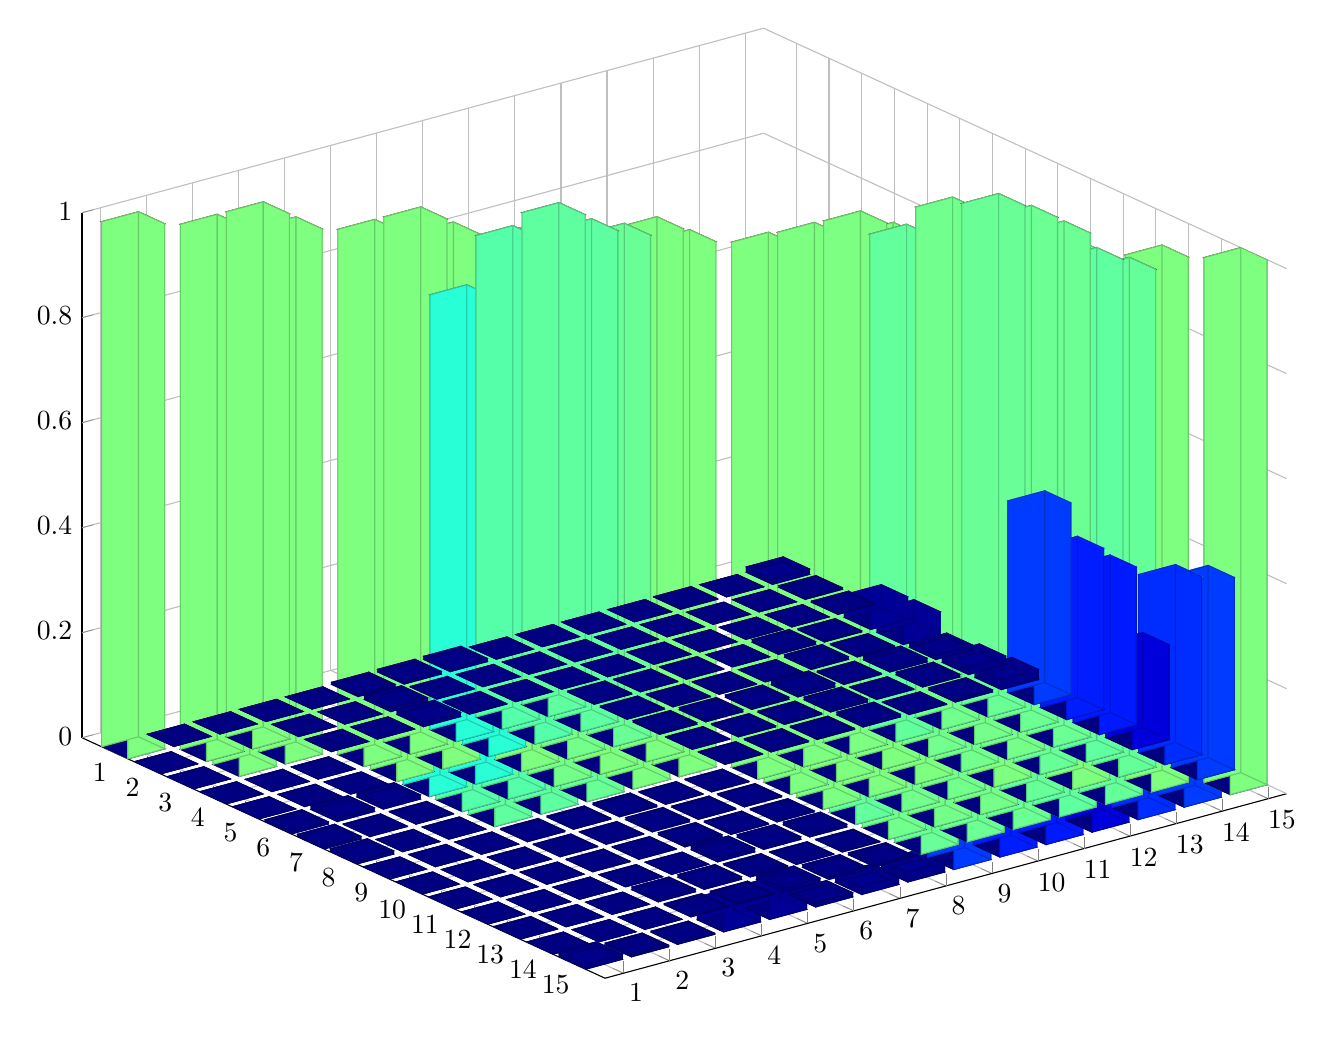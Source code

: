 % This file was created by matlab2tikz v0.4.7 running on MATLAB 7.14.
% Copyright (c) 2008--2014, Nico Schlömer <nico.schloemer@gmail.com>
% All rights reserved.
% Minimal pgfplots version: 1.3
% 
% The latest updates can be retrieved from
%   http://www.mathworks.com/matlabcentral/fileexchange/22022-matlab2tikz
% where you can also make suggestions and rate matlab2tikz.
% 
\begin{tikzpicture}

\begin{axis}[%
width=6.023in,
height=4.75in,
unbounded coords=jump,
view={-37.5}{30},
scale only axis,
xmin=0.6,
xmax=15.4,
xtick={ 1,  2,  3,  4,  5,  6,  7,  8,  9, 10, 11, 12, 13, 14, 15},
xmajorgrids,
y dir=reverse,
ymin=0,
ymax=16,
ytick={ 1,  2,  3,  4,  5,  6,  7,  8,  9, 10, 11, 12, 13, 14, 15},
ymajorgrids,
zmin=0,
zmax=1,
zmajorgrids,
axis x line*=bottom,
axis y line*=left,
axis z line*=left
]

\addplot3[%
surf,
shader=faceted,
draw=black,
colormap/jet,
mesh/rows=4]
table[row sep=crcr,header=false] {nan	nan	nan\\
0.6	0.6	0\\
0.6	1.4	0\\
nan	nan	nan\\
nan	nan	nan\\
nan	nan	nan\\
nan	nan	nan\\
0.6	1.6	0\\
0.6	2.4	0\\
nan	nan	nan\\
nan	nan	nan\\
nan	nan	nan\\
nan	nan	nan\\
0.6	2.6	0\\
0.6	3.4	0\\
nan	nan	nan\\
nan	nan	nan\\
nan	nan	nan\\
nan	nan	nan\\
0.6	3.6	0\\
0.6	4.4	0\\
nan	nan	nan\\
nan	nan	nan\\
nan	nan	nan\\
nan	nan	nan\\
0.6	4.6	0\\
0.6	5.4	0\\
nan	nan	nan\\
nan	nan	nan\\
nan	nan	nan\\
nan	nan	nan\\
0.6	5.6	0\\
0.6	6.4	0\\
nan	nan	nan\\
nan	nan	nan\\
nan	nan	nan\\
nan	nan	nan\\
0.6	6.6	0\\
0.6	7.4	0\\
nan	nan	nan\\
nan	nan	nan\\
nan	nan	nan\\
nan	nan	nan\\
0.6	7.6	0\\
0.6	8.4	0\\
nan	nan	nan\\
nan	nan	nan\\
nan	nan	nan\\
nan	nan	nan\\
0.6	8.6	0\\
0.6	9.4	0\\
nan	nan	nan\\
nan	nan	nan\\
nan	nan	nan\\
nan	nan	nan\\
0.6	9.6	0\\
0.6	10.4	0\\
nan	nan	nan\\
nan	nan	nan\\
nan	nan	nan\\
nan	nan	nan\\
0.6	10.6	0\\
0.6	11.4	0\\
nan	nan	nan\\
nan	nan	nan\\
nan	nan	nan\\
nan	nan	nan\\
0.6	11.6	0\\
0.6	12.4	0\\
nan	nan	nan\\
nan	nan	nan\\
nan	nan	nan\\
nan	nan	nan\\
0.6	12.6	0\\
0.6	13.4	0\\
nan	nan	nan\\
nan	nan	nan\\
nan	nan	nan\\
nan	nan	nan\\
0.6	13.6	0\\
0.6	14.4	0\\
nan	nan	nan\\
nan	nan	nan\\
nan	nan	nan\\
nan	nan	nan\\
0.6	14.6	0\\
0.6	15.4	0\\
nan	nan	nan\\
nan	nan	nan\\
nan	nan	nan\\
0.6	0.6	0\\
0.6	0.6	1\\
0.6	1.4	1\\
0.6	1.4	0\\
0.6	0.6	0\\
nan	nan	nan\\
0.6	1.6	0\\
0.6	1.6	1.433e-05\\
0.6	2.4	1.433e-05\\
0.6	2.4	0\\
0.6	1.6	0\\
nan	nan	nan\\
0.6	2.6	0\\
0.6	2.6	8.35e-06\\
0.6	3.4	8.35e-06\\
0.6	3.4	0\\
0.6	2.6	0\\
nan	nan	nan\\
0.6	3.6	0\\
0.6	3.6	6.735e-08\\
0.6	4.4	6.735e-08\\
0.6	4.4	0\\
0.6	3.6	0\\
nan	nan	nan\\
0.6	4.6	0\\
0.6	4.6	8.325e-07\\
0.6	5.4	8.325e-07\\
0.6	5.4	0\\
0.6	4.6	0\\
nan	nan	nan\\
0.6	5.6	0\\
0.6	5.6	0.004\\
0.6	6.4	0.004\\
0.6	6.4	0\\
0.6	5.6	0\\
nan	nan	nan\\
0.6	6.6	0\\
0.6	6.6	0.005\\
0.6	7.4	0.005\\
0.6	7.4	0\\
0.6	6.6	0\\
nan	nan	nan\\
0.6	7.6	0\\
0.6	7.6	0.006\\
0.6	8.4	0.006\\
0.6	8.4	0\\
0.6	7.6	0\\
nan	nan	nan\\
0.6	8.6	0\\
0.6	8.6	0.0\\
0.6	9.4	0.0\\
0.6	9.4	0\\
0.6	8.6	0\\
nan	nan	nan\\
0.6	9.6	0\\
0.6	9.6	0.0\\
0.6	10.4	0.0\\
0.6	10.4	0\\
0.6	9.6	0\\
nan	nan	nan\\
0.6	10.6	0\\
0.6	10.6	0.0\\
0.6	11.4	0.0\\
0.6	11.4	0\\
0.6	10.6	0\\
nan	nan	nan\\
0.6	11.6	0\\
0.6	11.6	1.411e-07\\
0.6	12.4	1.411e-07\\
0.6	12.4	0\\
0.6	11.6	0\\
nan	nan	nan\\
0.6	12.6	0\\
0.6	12.6	0.001\\
0.6	13.4	0.001\\
0.6	13.4	0\\
0.6	12.6	0\\
nan	nan	nan\\
0.6	13.6	0\\
0.6	13.6	6.868e-05\\
0.6	14.4	6.868e-05\\
0.6	14.4	0\\
0.6	13.6	0\\
nan	nan	nan\\
0.6	14.6	0\\
0.6	14.6	0.01\\
0.6	15.4	0.01\\
0.6	15.4	0\\
0.6	14.6	0\\
nan	nan	nan\\
1.4	0.6	0\\
1.4	0.6	1\\
1.4	1.4	1\\
1.4	1.4	0\\
1.4	0.6	0\\
nan	nan	nan\\
1.4	1.6	0\\
1.4	1.6	1.433e-05\\
1.4	2.4	1.433e-05\\
1.4	2.4	0\\
1.4	1.6	0\\
nan	nan	nan\\
1.4	2.6	0\\
1.4	2.6	8.35e-06\\
1.4	3.4	8.35e-06\\
1.4	3.4	0\\
1.4	2.6	0\\
nan	nan	nan\\
1.4	3.6	0\\
1.4	3.6	6.735e-08\\
1.4	4.4	6.735e-08\\
1.4	4.4	0\\
1.4	3.6	0\\
nan	nan	nan\\
1.4	4.6	0\\
1.4	4.6	8.325e-07\\
1.4	5.4	8.325e-07\\
1.4	5.4	0\\
1.4	4.6	0\\
nan	nan	nan\\
1.4	5.6	0\\
1.4	5.6	0.004\\
1.4	6.4	0.004\\
1.4	6.4	0\\
1.4	5.6	0\\
nan	nan	nan\\
1.4	6.6	0\\
1.4	6.6	0.005\\
1.4	7.4	0.005\\
1.4	7.4	0\\
1.4	6.6	0\\
nan	nan	nan\\
1.4	7.6	0\\
1.4	7.6	0.006\\
1.4	8.4	0.006\\
1.4	8.4	0\\
1.4	7.6	0\\
nan	nan	nan\\
1.4	8.6	0\\
1.4	8.6	0.0\\
1.4	9.4	0.0\\
1.4	9.4	0\\
1.4	8.6	0\\
nan	nan	nan\\
1.4	9.6	0\\
1.4	9.6	0.0\\
1.4	10.4	0.0\\
1.4	10.4	0\\
1.4	9.6	0\\
nan	nan	nan\\
1.4	10.6	0\\
1.4	10.6	0.0\\
1.4	11.4	0.0\\
1.4	11.4	0\\
1.4	10.6	0\\
nan	nan	nan\\
1.4	11.6	0\\
1.4	11.6	1.411e-07\\
1.4	12.4	1.411e-07\\
1.4	12.4	0\\
1.4	11.6	0\\
nan	nan	nan\\
1.4	12.6	0\\
1.4	12.6	0.001\\
1.4	13.4	0.001\\
1.4	13.4	0\\
1.4	12.6	0\\
nan	nan	nan\\
1.4	13.6	0\\
1.4	13.6	6.868e-05\\
1.4	14.4	6.868e-05\\
1.4	14.4	0\\
1.4	13.6	0\\
nan	nan	nan\\
1.4	14.6	0\\
1.4	14.6	0.01\\
1.4	15.4	0.01\\
1.4	15.4	0\\
1.4	14.6	0\\
nan	nan	nan\\
nan	nan	nan\\
1.4	0.6	0\\
1.4	1.4	0\\
nan	nan	nan\\
nan	nan	nan\\
nan	nan	nan\\
nan	nan	nan\\
1.4	1.6	0\\
1.4	2.4	0\\
nan	nan	nan\\
nan	nan	nan\\
nan	nan	nan\\
nan	nan	nan\\
1.4	2.6	0\\
1.4	3.4	0\\
nan	nan	nan\\
nan	nan	nan\\
nan	nan	nan\\
nan	nan	nan\\
1.4	3.6	0\\
1.4	4.4	0\\
nan	nan	nan\\
nan	nan	nan\\
nan	nan	nan\\
nan	nan	nan\\
1.4	4.6	0\\
1.4	5.4	0\\
nan	nan	nan\\
nan	nan	nan\\
nan	nan	nan\\
nan	nan	nan\\
1.4	5.6	0\\
1.4	6.4	0\\
nan	nan	nan\\
nan	nan	nan\\
nan	nan	nan\\
nan	nan	nan\\
1.4	6.6	0\\
1.4	7.4	0\\
nan	nan	nan\\
nan	nan	nan\\
nan	nan	nan\\
nan	nan	nan\\
1.4	7.6	0\\
1.4	8.4	0\\
nan	nan	nan\\
nan	nan	nan\\
nan	nan	nan\\
nan	nan	nan\\
1.4	8.6	0\\
1.4	9.4	0\\
nan	nan	nan\\
nan	nan	nan\\
nan	nan	nan\\
nan	nan	nan\\
1.4	9.6	0\\
1.4	10.4	0\\
nan	nan	nan\\
nan	nan	nan\\
nan	nan	nan\\
nan	nan	nan\\
1.4	10.6	0\\
1.4	11.4	0\\
nan	nan	nan\\
nan	nan	nan\\
nan	nan	nan\\
nan	nan	nan\\
1.4	11.6	0\\
1.4	12.4	0\\
nan	nan	nan\\
nan	nan	nan\\
nan	nan	nan\\
nan	nan	nan\\
1.4	12.6	0\\
1.4	13.4	0\\
nan	nan	nan\\
nan	nan	nan\\
nan	nan	nan\\
nan	nan	nan\\
1.4	13.6	0\\
1.4	14.4	0\\
nan	nan	nan\\
nan	nan	nan\\
nan	nan	nan\\
nan	nan	nan\\
1.4	14.6	0\\
1.4	15.4	0\\
nan	nan	nan\\
nan	nan	nan\\
nan	nan	nan\\
};

\addplot3[%
surf,
shader=faceted,
draw=black,
colormap/jet,
mesh/rows=4]
table[row sep=crcr,header=false] {nan	nan	nan\\
1.6	0.6	0\\
1.6	1.4	0\\
nan	nan	nan\\
nan	nan	nan\\
nan	nan	nan\\
nan	nan	nan\\
1.6	1.6	0\\
1.6	2.4	0\\
nan	nan	nan\\
nan	nan	nan\\
nan	nan	nan\\
nan	nan	nan\\
1.6	2.6	0\\
1.6	3.4	0\\
nan	nan	nan\\
nan	nan	nan\\
nan	nan	nan\\
nan	nan	nan\\
1.6	3.6	0\\
1.6	4.4	0\\
nan	nan	nan\\
nan	nan	nan\\
nan	nan	nan\\
nan	nan	nan\\
1.6	4.6	0\\
1.6	5.4	0\\
nan	nan	nan\\
nan	nan	nan\\
nan	nan	nan\\
nan	nan	nan\\
1.6	5.6	0\\
1.6	6.4	0\\
nan	nan	nan\\
nan	nan	nan\\
nan	nan	nan\\
nan	nan	nan\\
1.6	6.6	0\\
1.6	7.4	0\\
nan	nan	nan\\
nan	nan	nan\\
nan	nan	nan\\
nan	nan	nan\\
1.6	7.6	0\\
1.6	8.4	0\\
nan	nan	nan\\
nan	nan	nan\\
nan	nan	nan\\
nan	nan	nan\\
1.6	8.6	0\\
1.6	9.4	0\\
nan	nan	nan\\
nan	nan	nan\\
nan	nan	nan\\
nan	nan	nan\\
1.6	9.6	0\\
1.6	10.4	0\\
nan	nan	nan\\
nan	nan	nan\\
nan	nan	nan\\
nan	nan	nan\\
1.6	10.6	0\\
1.6	11.4	0\\
nan	nan	nan\\
nan	nan	nan\\
nan	nan	nan\\
nan	nan	nan\\
1.6	11.6	0\\
1.6	12.4	0\\
nan	nan	nan\\
nan	nan	nan\\
nan	nan	nan\\
nan	nan	nan\\
1.6	12.6	0\\
1.6	13.4	0\\
nan	nan	nan\\
nan	nan	nan\\
nan	nan	nan\\
nan	nan	nan\\
1.6	13.6	0\\
1.6	14.4	0\\
nan	nan	nan\\
nan	nan	nan\\
nan	nan	nan\\
nan	nan	nan\\
1.6	14.6	0\\
1.6	15.4	0\\
nan	nan	nan\\
nan	nan	nan\\
nan	nan	nan\\
1.6	0.6	0\\
1.6	0.6	1.433e-05\\
1.6	1.4	1.433e-05\\
1.6	1.4	0\\
1.6	0.6	0\\
nan	nan	nan\\
1.6	1.6	0\\
1.6	1.6	1\\
1.6	2.4	1\\
1.6	2.4	0\\
1.6	1.6	0\\
nan	nan	nan\\
1.6	2.6	0\\
1.6	2.6	1.0\\
1.6	3.4	1.0\\
1.6	3.4	0\\
1.6	2.6	0\\
nan	nan	nan\\
1.6	3.6	0\\
1.6	3.6	4.128e-05\\
1.6	4.4	4.128e-05\\
1.6	4.4	0\\
1.6	3.6	0\\
nan	nan	nan\\
1.6	4.6	0\\
1.6	4.6	8.024e-05\\
1.6	5.4	8.024e-05\\
1.6	5.4	0\\
1.6	4.6	0\\
nan	nan	nan\\
1.6	5.6	0\\
1.6	5.6	0.007\\
1.6	6.4	0.007\\
1.6	6.4	0\\
1.6	5.6	0\\
nan	nan	nan\\
1.6	6.6	0\\
1.6	6.6	0.001\\
1.6	7.4	0.001\\
1.6	7.4	0\\
1.6	6.6	0\\
nan	nan	nan\\
1.6	7.6	0\\
1.6	7.6	1.532e-05\\
1.6	8.4	1.532e-05\\
1.6	8.4	0\\
1.6	7.6	0\\
nan	nan	nan\\
1.6	8.6	0\\
1.6	8.6	1.012e-05\\
1.6	9.4	1.012e-05\\
1.6	9.4	0\\
1.6	8.6	0\\
nan	nan	nan\\
1.6	9.6	0\\
1.6	9.6	1.201e-05\\
1.6	10.4	1.201e-05\\
1.6	10.4	0\\
1.6	9.6	0\\
nan	nan	nan\\
1.6	10.6	0\\
1.6	10.6	1.532e-05\\
1.6	11.4	1.532e-05\\
1.6	11.4	0\\
1.6	10.6	0\\
nan	nan	nan\\
1.6	11.6	0\\
1.6	11.6	6.567e-06\\
1.6	12.4	6.567e-06\\
1.6	12.4	0\\
1.6	11.6	0\\
nan	nan	nan\\
1.6	12.6	0\\
1.6	12.6	0.0\\
1.6	13.4	0.0\\
1.6	13.4	0\\
1.6	12.6	0\\
nan	nan	nan\\
1.6	13.6	0\\
1.6	13.6	1.83e-06\\
1.6	14.4	1.83e-06\\
1.6	14.4	0\\
1.6	13.6	0\\
nan	nan	nan\\
1.6	14.6	0\\
1.6	14.6	0.003\\
1.6	15.4	0.003\\
1.6	15.4	0\\
1.6	14.6	0\\
nan	nan	nan\\
2.4	0.6	0\\
2.4	0.6	1.433e-05\\
2.4	1.4	1.433e-05\\
2.4	1.4	0\\
2.4	0.6	0\\
nan	nan	nan\\
2.4	1.6	0\\
2.4	1.6	1\\
2.4	2.4	1\\
2.4	2.4	0\\
2.4	1.6	0\\
nan	nan	nan\\
2.4	2.6	0\\
2.4	2.6	1.0\\
2.4	3.4	1.0\\
2.4	3.4	0\\
2.4	2.6	0\\
nan	nan	nan\\
2.4	3.6	0\\
2.4	3.6	4.128e-05\\
2.4	4.4	4.128e-05\\
2.4	4.4	0\\
2.4	3.6	0\\
nan	nan	nan\\
2.4	4.6	0\\
2.4	4.6	8.024e-05\\
2.4	5.4	8.024e-05\\
2.4	5.4	0\\
2.4	4.6	0\\
nan	nan	nan\\
2.4	5.6	0\\
2.4	5.6	0.007\\
2.4	6.4	0.007\\
2.4	6.4	0\\
2.4	5.6	0\\
nan	nan	nan\\
2.4	6.6	0\\
2.4	6.6	0.001\\
2.4	7.4	0.001\\
2.4	7.4	0\\
2.4	6.6	0\\
nan	nan	nan\\
2.4	7.6	0\\
2.4	7.6	1.532e-05\\
2.4	8.4	1.532e-05\\
2.4	8.4	0\\
2.4	7.6	0\\
nan	nan	nan\\
2.4	8.6	0\\
2.4	8.6	1.012e-05\\
2.4	9.4	1.012e-05\\
2.4	9.4	0\\
2.4	8.6	0\\
nan	nan	nan\\
2.4	9.6	0\\
2.4	9.6	1.201e-05\\
2.4	10.4	1.201e-05\\
2.4	10.4	0\\
2.4	9.6	0\\
nan	nan	nan\\
2.4	10.6	0\\
2.4	10.6	1.532e-05\\
2.4	11.4	1.532e-05\\
2.4	11.4	0\\
2.4	10.6	0\\
nan	nan	nan\\
2.4	11.6	0\\
2.4	11.6	6.567e-06\\
2.4	12.4	6.567e-06\\
2.4	12.4	0\\
2.4	11.6	0\\
nan	nan	nan\\
2.4	12.6	0\\
2.4	12.6	0.0\\
2.4	13.4	0.0\\
2.4	13.4	0\\
2.4	12.6	0\\
nan	nan	nan\\
2.4	13.6	0\\
2.4	13.6	1.83e-06\\
2.4	14.4	1.83e-06\\
2.4	14.4	0\\
2.4	13.6	0\\
nan	nan	nan\\
2.4	14.6	0\\
2.4	14.6	0.003\\
2.4	15.4	0.003\\
2.4	15.4	0\\
2.4	14.6	0\\
nan	nan	nan\\
nan	nan	nan\\
2.4	0.6	0\\
2.4	1.4	0\\
nan	nan	nan\\
nan	nan	nan\\
nan	nan	nan\\
nan	nan	nan\\
2.4	1.6	0\\
2.4	2.4	0\\
nan	nan	nan\\
nan	nan	nan\\
nan	nan	nan\\
nan	nan	nan\\
2.4	2.6	0\\
2.4	3.4	0\\
nan	nan	nan\\
nan	nan	nan\\
nan	nan	nan\\
nan	nan	nan\\
2.4	3.6	0\\
2.4	4.4	0\\
nan	nan	nan\\
nan	nan	nan\\
nan	nan	nan\\
nan	nan	nan\\
2.4	4.6	0\\
2.4	5.4	0\\
nan	nan	nan\\
nan	nan	nan\\
nan	nan	nan\\
nan	nan	nan\\
2.4	5.6	0\\
2.4	6.4	0\\
nan	nan	nan\\
nan	nan	nan\\
nan	nan	nan\\
nan	nan	nan\\
2.4	6.6	0\\
2.4	7.4	0\\
nan	nan	nan\\
nan	nan	nan\\
nan	nan	nan\\
nan	nan	nan\\
2.4	7.6	0\\
2.4	8.4	0\\
nan	nan	nan\\
nan	nan	nan\\
nan	nan	nan\\
nan	nan	nan\\
2.4	8.6	0\\
2.4	9.4	0\\
nan	nan	nan\\
nan	nan	nan\\
nan	nan	nan\\
nan	nan	nan\\
2.4	9.6	0\\
2.4	10.4	0\\
nan	nan	nan\\
nan	nan	nan\\
nan	nan	nan\\
nan	nan	nan\\
2.4	10.6	0\\
2.4	11.4	0\\
nan	nan	nan\\
nan	nan	nan\\
nan	nan	nan\\
nan	nan	nan\\
2.4	11.6	0\\
2.4	12.4	0\\
nan	nan	nan\\
nan	nan	nan\\
nan	nan	nan\\
nan	nan	nan\\
2.4	12.6	0\\
2.4	13.4	0\\
nan	nan	nan\\
nan	nan	nan\\
nan	nan	nan\\
nan	nan	nan\\
2.4	13.6	0\\
2.4	14.4	0\\
nan	nan	nan\\
nan	nan	nan\\
nan	nan	nan\\
nan	nan	nan\\
2.4	14.6	0\\
2.4	15.4	0\\
nan	nan	nan\\
nan	nan	nan\\
nan	nan	nan\\
};

\addplot3[%
surf,
shader=faceted,
draw=black,
colormap/jet,
mesh/rows=4]
table[row sep=crcr,header=false] {nan	nan	nan\\
2.6	0.6	0\\
2.6	1.4	0\\
nan	nan	nan\\
nan	nan	nan\\
nan	nan	nan\\
nan	nan	nan\\
2.6	1.6	0\\
2.6	2.4	0\\
nan	nan	nan\\
nan	nan	nan\\
nan	nan	nan\\
nan	nan	nan\\
2.6	2.6	0\\
2.6	3.4	0\\
nan	nan	nan\\
nan	nan	nan\\
nan	nan	nan\\
nan	nan	nan\\
2.6	3.6	0\\
2.6	4.4	0\\
nan	nan	nan\\
nan	nan	nan\\
nan	nan	nan\\
nan	nan	nan\\
2.6	4.6	0\\
2.6	5.4	0\\
nan	nan	nan\\
nan	nan	nan\\
nan	nan	nan\\
nan	nan	nan\\
2.6	5.6	0\\
2.6	6.4	0\\
nan	nan	nan\\
nan	nan	nan\\
nan	nan	nan\\
nan	nan	nan\\
2.6	6.6	0\\
2.6	7.4	0\\
nan	nan	nan\\
nan	nan	nan\\
nan	nan	nan\\
nan	nan	nan\\
2.6	7.6	0\\
2.6	8.4	0\\
nan	nan	nan\\
nan	nan	nan\\
nan	nan	nan\\
nan	nan	nan\\
2.6	8.6	0\\
2.6	9.4	0\\
nan	nan	nan\\
nan	nan	nan\\
nan	nan	nan\\
nan	nan	nan\\
2.6	9.6	0\\
2.6	10.4	0\\
nan	nan	nan\\
nan	nan	nan\\
nan	nan	nan\\
nan	nan	nan\\
2.6	10.6	0\\
2.6	11.4	0\\
nan	nan	nan\\
nan	nan	nan\\
nan	nan	nan\\
nan	nan	nan\\
2.6	11.6	0\\
2.6	12.4	0\\
nan	nan	nan\\
nan	nan	nan\\
nan	nan	nan\\
nan	nan	nan\\
2.6	12.6	0\\
2.6	13.4	0\\
nan	nan	nan\\
nan	nan	nan\\
nan	nan	nan\\
nan	nan	nan\\
2.6	13.6	0\\
2.6	14.4	0\\
nan	nan	nan\\
nan	nan	nan\\
nan	nan	nan\\
nan	nan	nan\\
2.6	14.6	0\\
2.6	15.4	0\\
nan	nan	nan\\
nan	nan	nan\\
nan	nan	nan\\
2.6	0.6	0\\
2.6	0.6	8.35e-06\\
2.6	1.4	8.35e-06\\
2.6	1.4	0\\
2.6	0.6	0\\
nan	nan	nan\\
2.6	1.6	0\\
2.6	1.6	1.0\\
2.6	2.4	1.0\\
2.6	2.4	0\\
2.6	1.6	0\\
nan	nan	nan\\
2.6	2.6	0\\
2.6	2.6	1\\
2.6	3.4	1\\
2.6	3.4	0\\
2.6	2.6	0\\
nan	nan	nan\\
2.6	3.6	0\\
2.6	3.6	9.948e-06\\
2.6	4.4	9.948e-06\\
2.6	4.4	0\\
2.6	3.6	0\\
nan	nan	nan\\
2.6	4.6	0\\
2.6	4.6	0.0\\
2.6	5.4	0.0\\
2.6	5.4	0\\
2.6	4.6	0\\
nan	nan	nan\\
2.6	5.6	0\\
2.6	5.6	0.008\\
2.6	6.4	0.008\\
2.6	6.4	0\\
2.6	5.6	0\\
nan	nan	nan\\
2.6	6.6	0\\
2.6	6.6	0.001\\
2.6	7.4	0.001\\
2.6	7.4	0\\
2.6	6.6	0\\
nan	nan	nan\\
2.6	7.6	0\\
2.6	7.6	6.228e-08\\
2.6	8.4	6.228e-08\\
2.6	8.4	0\\
2.6	7.6	0\\
nan	nan	nan\\
2.6	8.6	0\\
2.6	8.6	1.255e-05\\
2.6	9.4	1.255e-05\\
2.6	9.4	0\\
2.6	8.6	0\\
nan	nan	nan\\
2.6	9.6	0\\
2.6	9.6	1.501e-05\\
2.6	10.4	1.501e-05\\
2.6	10.4	0\\
2.6	9.6	0\\
nan	nan	nan\\
2.6	10.6	0\\
2.6	10.6	1.871e-05\\
2.6	11.4	1.871e-05\\
2.6	11.4	0\\
2.6	10.6	0\\
nan	nan	nan\\
2.6	11.6	0\\
2.6	11.6	4.145e-06\\
2.6	12.4	4.145e-06\\
2.6	12.4	0\\
2.6	11.6	0\\
nan	nan	nan\\
2.6	12.6	0\\
2.6	12.6	0.0\\
2.6	13.4	0.0\\
2.6	13.4	0\\
2.6	12.6	0\\
nan	nan	nan\\
2.6	13.6	0\\
2.6	13.6	3.641e-06\\
2.6	14.4	3.641e-06\\
2.6	14.4	0\\
2.6	13.6	0\\
nan	nan	nan\\
2.6	14.6	0\\
2.6	14.6	0.002\\
2.6	15.4	0.002\\
2.6	15.4	0\\
2.6	14.6	0\\
nan	nan	nan\\
3.4	0.6	0\\
3.4	0.6	8.35e-06\\
3.4	1.4	8.35e-06\\
3.4	1.4	0\\
3.4	0.6	0\\
nan	nan	nan\\
3.4	1.6	0\\
3.4	1.6	1.0\\
3.4	2.4	1.0\\
3.4	2.4	0\\
3.4	1.6	0\\
nan	nan	nan\\
3.4	2.6	0\\
3.4	2.6	1\\
3.4	3.4	1\\
3.4	3.4	0\\
3.4	2.6	0\\
nan	nan	nan\\
3.4	3.6	0\\
3.4	3.6	9.948e-06\\
3.4	4.4	9.948e-06\\
3.4	4.4	0\\
3.4	3.6	0\\
nan	nan	nan\\
3.4	4.6	0\\
3.4	4.6	0.0\\
3.4	5.4	0.0\\
3.4	5.4	0\\
3.4	4.6	0\\
nan	nan	nan\\
3.4	5.6	0\\
3.4	5.6	0.008\\
3.4	6.4	0.008\\
3.4	6.4	0\\
3.4	5.6	0\\
nan	nan	nan\\
3.4	6.6	0\\
3.4	6.6	0.001\\
3.4	7.4	0.001\\
3.4	7.4	0\\
3.4	6.6	0\\
nan	nan	nan\\
3.4	7.6	0\\
3.4	7.6	6.228e-08\\
3.4	8.4	6.228e-08\\
3.4	8.4	0\\
3.4	7.6	0\\
nan	nan	nan\\
3.4	8.6	0\\
3.4	8.6	1.255e-05\\
3.4	9.4	1.255e-05\\
3.4	9.4	0\\
3.4	8.6	0\\
nan	nan	nan\\
3.4	9.6	0\\
3.4	9.6	1.501e-05\\
3.4	10.4	1.501e-05\\
3.4	10.4	0\\
3.4	9.6	0\\
nan	nan	nan\\
3.4	10.6	0\\
3.4	10.6	1.871e-05\\
3.4	11.4	1.871e-05\\
3.4	11.4	0\\
3.4	10.6	0\\
nan	nan	nan\\
3.4	11.6	0\\
3.4	11.6	4.145e-06\\
3.4	12.4	4.145e-06\\
3.4	12.4	0\\
3.4	11.6	0\\
nan	nan	nan\\
3.4	12.6	0\\
3.4	12.6	0.0\\
3.4	13.4	0.0\\
3.4	13.4	0\\
3.4	12.6	0\\
nan	nan	nan\\
3.4	13.6	0\\
3.4	13.6	3.641e-06\\
3.4	14.4	3.641e-06\\
3.4	14.4	0\\
3.4	13.6	0\\
nan	nan	nan\\
3.4	14.6	0\\
3.4	14.6	0.002\\
3.4	15.4	0.002\\
3.4	15.4	0\\
3.4	14.6	0\\
nan	nan	nan\\
nan	nan	nan\\
3.4	0.6	0\\
3.4	1.4	0\\
nan	nan	nan\\
nan	nan	nan\\
nan	nan	nan\\
nan	nan	nan\\
3.4	1.6	0\\
3.4	2.4	0\\
nan	nan	nan\\
nan	nan	nan\\
nan	nan	nan\\
nan	nan	nan\\
3.4	2.6	0\\
3.4	3.4	0\\
nan	nan	nan\\
nan	nan	nan\\
nan	nan	nan\\
nan	nan	nan\\
3.4	3.6	0\\
3.4	4.4	0\\
nan	nan	nan\\
nan	nan	nan\\
nan	nan	nan\\
nan	nan	nan\\
3.4	4.6	0\\
3.4	5.4	0\\
nan	nan	nan\\
nan	nan	nan\\
nan	nan	nan\\
nan	nan	nan\\
3.4	5.6	0\\
3.4	6.4	0\\
nan	nan	nan\\
nan	nan	nan\\
nan	nan	nan\\
nan	nan	nan\\
3.4	6.6	0\\
3.4	7.4	0\\
nan	nan	nan\\
nan	nan	nan\\
nan	nan	nan\\
nan	nan	nan\\
3.4	7.6	0\\
3.4	8.4	0\\
nan	nan	nan\\
nan	nan	nan\\
nan	nan	nan\\
nan	nan	nan\\
3.4	8.6	0\\
3.4	9.4	0\\
nan	nan	nan\\
nan	nan	nan\\
nan	nan	nan\\
nan	nan	nan\\
3.4	9.6	0\\
3.4	10.4	0\\
nan	nan	nan\\
nan	nan	nan\\
nan	nan	nan\\
nan	nan	nan\\
3.4	10.6	0\\
3.4	11.4	0\\
nan	nan	nan\\
nan	nan	nan\\
nan	nan	nan\\
nan	nan	nan\\
3.4	11.6	0\\
3.4	12.4	0\\
nan	nan	nan\\
nan	nan	nan\\
nan	nan	nan\\
nan	nan	nan\\
3.4	12.6	0\\
3.4	13.4	0\\
nan	nan	nan\\
nan	nan	nan\\
nan	nan	nan\\
nan	nan	nan\\
3.4	13.6	0\\
3.4	14.4	0\\
nan	nan	nan\\
nan	nan	nan\\
nan	nan	nan\\
nan	nan	nan\\
3.4	14.6	0\\
3.4	15.4	0\\
nan	nan	nan\\
nan	nan	nan\\
nan	nan	nan\\
};

\addplot3[%
surf,
shader=faceted,
draw=black,
colormap/jet,
mesh/rows=4]
table[row sep=crcr,header=false] {nan	nan	nan\\
3.6	0.6	0\\
3.6	1.4	0\\
nan	nan	nan\\
nan	nan	nan\\
nan	nan	nan\\
nan	nan	nan\\
3.6	1.6	0\\
3.6	2.4	0\\
nan	nan	nan\\
nan	nan	nan\\
nan	nan	nan\\
nan	nan	nan\\
3.6	2.6	0\\
3.6	3.4	0\\
nan	nan	nan\\
nan	nan	nan\\
nan	nan	nan\\
nan	nan	nan\\
3.6	3.6	0\\
3.6	4.4	0\\
nan	nan	nan\\
nan	nan	nan\\
nan	nan	nan\\
nan	nan	nan\\
3.6	4.6	0\\
3.6	5.4	0\\
nan	nan	nan\\
nan	nan	nan\\
nan	nan	nan\\
nan	nan	nan\\
3.6	5.6	0\\
3.6	6.4	0\\
nan	nan	nan\\
nan	nan	nan\\
nan	nan	nan\\
nan	nan	nan\\
3.6	6.6	0\\
3.6	7.4	0\\
nan	nan	nan\\
nan	nan	nan\\
nan	nan	nan\\
nan	nan	nan\\
3.6	7.6	0\\
3.6	8.4	0\\
nan	nan	nan\\
nan	nan	nan\\
nan	nan	nan\\
nan	nan	nan\\
3.6	8.6	0\\
3.6	9.4	0\\
nan	nan	nan\\
nan	nan	nan\\
nan	nan	nan\\
nan	nan	nan\\
3.6	9.6	0\\
3.6	10.4	0\\
nan	nan	nan\\
nan	nan	nan\\
nan	nan	nan\\
nan	nan	nan\\
3.6	10.6	0\\
3.6	11.4	0\\
nan	nan	nan\\
nan	nan	nan\\
nan	nan	nan\\
nan	nan	nan\\
3.6	11.6	0\\
3.6	12.4	0\\
nan	nan	nan\\
nan	nan	nan\\
nan	nan	nan\\
nan	nan	nan\\
3.6	12.6	0\\
3.6	13.4	0\\
nan	nan	nan\\
nan	nan	nan\\
nan	nan	nan\\
nan	nan	nan\\
3.6	13.6	0\\
3.6	14.4	0\\
nan	nan	nan\\
nan	nan	nan\\
nan	nan	nan\\
nan	nan	nan\\
3.6	14.6	0\\
3.6	15.4	0\\
nan	nan	nan\\
nan	nan	nan\\
nan	nan	nan\\
3.6	0.6	0\\
3.6	0.6	6.735e-08\\
3.6	1.4	6.735e-08\\
3.6	1.4	0\\
3.6	0.6	0\\
nan	nan	nan\\
3.6	1.6	0\\
3.6	1.6	4.128e-05\\
3.6	2.4	4.128e-05\\
3.6	2.4	0\\
3.6	1.6	0\\
nan	nan	nan\\
3.6	2.6	0\\
3.6	2.6	9.948e-06\\
3.6	3.4	9.948e-06\\
3.6	3.4	0\\
3.6	2.6	0\\
nan	nan	nan\\
3.6	3.6	0\\
3.6	3.6	1\\
3.6	4.4	1\\
3.6	4.4	0\\
3.6	3.6	0\\
nan	nan	nan\\
3.6	4.6	0\\
3.6	4.6	1.0\\
3.6	5.4	1.0\\
3.6	5.4	0\\
3.6	4.6	0\\
nan	nan	nan\\
3.6	5.6	0\\
3.6	5.6	0.828\\
3.6	6.4	0.828\\
3.6	6.4	0\\
3.6	5.6	0\\
nan	nan	nan\\
3.6	6.6	0\\
3.6	6.6	0.917\\
3.6	7.4	0.917\\
3.6	7.4	0\\
3.6	6.6	0\\
nan	nan	nan\\
3.6	7.6	0\\
3.6	7.6	0.937\\
3.6	8.4	0.937\\
3.6	8.4	0\\
3.6	7.6	0\\
nan	nan	nan\\
3.6	8.6	0\\
3.6	8.6	0.002\\
3.6	9.4	0.002\\
3.6	9.4	0\\
3.6	8.6	0\\
nan	nan	nan\\
3.6	9.6	0\\
3.6	9.6	0.001\\
3.6	10.4	0.001\\
3.6	10.4	0\\
3.6	9.6	0\\
nan	nan	nan\\
3.6	10.6	0\\
3.6	10.6	0.001\\
3.6	11.4	0.001\\
3.6	11.4	0\\
3.6	10.6	0\\
nan	nan	nan\\
3.6	11.6	0\\
3.6	11.6	0.0\\
3.6	12.4	0.0\\
3.6	12.4	0\\
3.6	11.6	0\\
nan	nan	nan\\
3.6	12.6	0\\
3.6	12.6	0.005\\
3.6	13.4	0.005\\
3.6	13.4	0\\
3.6	12.6	0\\
nan	nan	nan\\
3.6	13.6	0\\
3.6	13.6	0.002\\
3.6	14.4	0.002\\
3.6	14.4	0\\
3.6	13.6	0\\
nan	nan	nan\\
3.6	14.6	0\\
3.6	14.6	0.043\\
3.6	15.4	0.043\\
3.6	15.4	0\\
3.6	14.6	0\\
nan	nan	nan\\
4.4	0.6	0\\
4.4	0.6	6.735e-08\\
4.4	1.4	6.735e-08\\
4.4	1.4	0\\
4.4	0.6	0\\
nan	nan	nan\\
4.4	1.6	0\\
4.4	1.6	4.128e-05\\
4.4	2.4	4.128e-05\\
4.4	2.4	0\\
4.4	1.6	0\\
nan	nan	nan\\
4.4	2.6	0\\
4.4	2.6	9.948e-06\\
4.4	3.4	9.948e-06\\
4.4	3.4	0\\
4.4	2.6	0\\
nan	nan	nan\\
4.4	3.6	0\\
4.4	3.6	1\\
4.4	4.4	1\\
4.4	4.4	0\\
4.4	3.6	0\\
nan	nan	nan\\
4.4	4.6	0\\
4.4	4.6	1.0\\
4.4	5.4	1.0\\
4.4	5.4	0\\
4.4	4.6	0\\
nan	nan	nan\\
4.4	5.6	0\\
4.4	5.6	0.828\\
4.4	6.4	0.828\\
4.4	6.4	0\\
4.4	5.6	0\\
nan	nan	nan\\
4.4	6.6	0\\
4.4	6.6	0.917\\
4.4	7.4	0.917\\
4.4	7.4	0\\
4.4	6.6	0\\
nan	nan	nan\\
4.4	7.6	0\\
4.4	7.6	0.937\\
4.4	8.4	0.937\\
4.4	8.4	0\\
4.4	7.6	0\\
nan	nan	nan\\
4.4	8.6	0\\
4.4	8.6	0.002\\
4.4	9.4	0.002\\
4.4	9.4	0\\
4.4	8.6	0\\
nan	nan	nan\\
4.4	9.6	0\\
4.4	9.6	0.001\\
4.4	10.4	0.001\\
4.4	10.4	0\\
4.4	9.6	0\\
nan	nan	nan\\
4.4	10.6	0\\
4.4	10.6	0.001\\
4.4	11.4	0.001\\
4.4	11.4	0\\
4.4	10.6	0\\
nan	nan	nan\\
4.4	11.6	0\\
4.4	11.6	0.0\\
4.4	12.4	0.0\\
4.4	12.4	0\\
4.4	11.6	0\\
nan	nan	nan\\
4.4	12.6	0\\
4.4	12.6	0.005\\
4.4	13.4	0.005\\
4.4	13.4	0\\
4.4	12.6	0\\
nan	nan	nan\\
4.4	13.6	0\\
4.4	13.6	0.002\\
4.4	14.4	0.002\\
4.4	14.4	0\\
4.4	13.6	0\\
nan	nan	nan\\
4.4	14.6	0\\
4.4	14.6	0.043\\
4.4	15.4	0.043\\
4.4	15.4	0\\
4.4	14.6	0\\
nan	nan	nan\\
nan	nan	nan\\
4.4	0.6	0\\
4.4	1.4	0\\
nan	nan	nan\\
nan	nan	nan\\
nan	nan	nan\\
nan	nan	nan\\
4.4	1.6	0\\
4.4	2.4	0\\
nan	nan	nan\\
nan	nan	nan\\
nan	nan	nan\\
nan	nan	nan\\
4.4	2.6	0\\
4.4	3.4	0\\
nan	nan	nan\\
nan	nan	nan\\
nan	nan	nan\\
nan	nan	nan\\
4.4	3.6	0\\
4.4	4.4	0\\
nan	nan	nan\\
nan	nan	nan\\
nan	nan	nan\\
nan	nan	nan\\
4.4	4.6	0\\
4.4	5.4	0\\
nan	nan	nan\\
nan	nan	nan\\
nan	nan	nan\\
nan	nan	nan\\
4.4	5.6	0\\
4.4	6.4	0\\
nan	nan	nan\\
nan	nan	nan\\
nan	nan	nan\\
nan	nan	nan\\
4.4	6.6	0\\
4.4	7.4	0\\
nan	nan	nan\\
nan	nan	nan\\
nan	nan	nan\\
nan	nan	nan\\
4.4	7.6	0\\
4.4	8.4	0\\
nan	nan	nan\\
nan	nan	nan\\
nan	nan	nan\\
nan	nan	nan\\
4.4	8.6	0\\
4.4	9.4	0\\
nan	nan	nan\\
nan	nan	nan\\
nan	nan	nan\\
nan	nan	nan\\
4.4	9.6	0\\
4.4	10.4	0\\
nan	nan	nan\\
nan	nan	nan\\
nan	nan	nan\\
nan	nan	nan\\
4.4	10.6	0\\
4.4	11.4	0\\
nan	nan	nan\\
nan	nan	nan\\
nan	nan	nan\\
nan	nan	nan\\
4.4	11.6	0\\
4.4	12.4	0\\
nan	nan	nan\\
nan	nan	nan\\
nan	nan	nan\\
nan	nan	nan\\
4.4	12.6	0\\
4.4	13.4	0\\
nan	nan	nan\\
nan	nan	nan\\
nan	nan	nan\\
nan	nan	nan\\
4.4	13.6	0\\
4.4	14.4	0\\
nan	nan	nan\\
nan	nan	nan\\
nan	nan	nan\\
nan	nan	nan\\
4.4	14.6	0\\
4.4	15.4	0\\
nan	nan	nan\\
nan	nan	nan\\
nan	nan	nan\\
};

\addplot3[%
surf,
shader=faceted,
draw=black,
colormap/jet,
mesh/rows=4]
table[row sep=crcr,header=false] {nan	nan	nan\\
4.6	0.6	0\\
4.6	1.4	0\\
nan	nan	nan\\
nan	nan	nan\\
nan	nan	nan\\
nan	nan	nan\\
4.6	1.6	0\\
4.6	2.4	0\\
nan	nan	nan\\
nan	nan	nan\\
nan	nan	nan\\
nan	nan	nan\\
4.6	2.6	0\\
4.6	3.4	0\\
nan	nan	nan\\
nan	nan	nan\\
nan	nan	nan\\
nan	nan	nan\\
4.6	3.6	0\\
4.6	4.4	0\\
nan	nan	nan\\
nan	nan	nan\\
nan	nan	nan\\
nan	nan	nan\\
4.6	4.6	0\\
4.6	5.4	0\\
nan	nan	nan\\
nan	nan	nan\\
nan	nan	nan\\
nan	nan	nan\\
4.6	5.6	0\\
4.6	6.4	0\\
nan	nan	nan\\
nan	nan	nan\\
nan	nan	nan\\
nan	nan	nan\\
4.6	6.6	0\\
4.6	7.4	0\\
nan	nan	nan\\
nan	nan	nan\\
nan	nan	nan\\
nan	nan	nan\\
4.6	7.6	0\\
4.6	8.4	0\\
nan	nan	nan\\
nan	nan	nan\\
nan	nan	nan\\
nan	nan	nan\\
4.6	8.6	0\\
4.6	9.4	0\\
nan	nan	nan\\
nan	nan	nan\\
nan	nan	nan\\
nan	nan	nan\\
4.6	9.6	0\\
4.6	10.4	0\\
nan	nan	nan\\
nan	nan	nan\\
nan	nan	nan\\
nan	nan	nan\\
4.6	10.6	0\\
4.6	11.4	0\\
nan	nan	nan\\
nan	nan	nan\\
nan	nan	nan\\
nan	nan	nan\\
4.6	11.6	0\\
4.6	12.4	0\\
nan	nan	nan\\
nan	nan	nan\\
nan	nan	nan\\
nan	nan	nan\\
4.6	12.6	0\\
4.6	13.4	0\\
nan	nan	nan\\
nan	nan	nan\\
nan	nan	nan\\
nan	nan	nan\\
4.6	13.6	0\\
4.6	14.4	0\\
nan	nan	nan\\
nan	nan	nan\\
nan	nan	nan\\
nan	nan	nan\\
4.6	14.6	0\\
4.6	15.4	0\\
nan	nan	nan\\
nan	nan	nan\\
nan	nan	nan\\
4.6	0.6	0\\
4.6	0.6	8.325e-07\\
4.6	1.4	8.325e-07\\
4.6	1.4	0\\
4.6	0.6	0\\
nan	nan	nan\\
4.6	1.6	0\\
4.6	1.6	8.024e-05\\
4.6	2.4	8.024e-05\\
4.6	2.4	0\\
4.6	1.6	0\\
nan	nan	nan\\
4.6	2.6	0\\
4.6	2.6	0.0\\
4.6	3.4	0.0\\
4.6	3.4	0\\
4.6	2.6	0\\
nan	nan	nan\\
4.6	3.6	0\\
4.6	3.6	1.0\\
4.6	4.4	1.0\\
4.6	4.4	0\\
4.6	3.6	0\\
nan	nan	nan\\
4.6	4.6	0\\
4.6	4.6	1\\
4.6	5.4	1\\
4.6	5.4	0\\
4.6	4.6	0\\
nan	nan	nan\\
4.6	5.6	0\\
4.6	5.6	0.828\\
4.6	6.4	0.828\\
4.6	6.4	0\\
4.6	5.6	0\\
nan	nan	nan\\
4.6	6.6	0\\
4.6	6.6	0.916\\
4.6	7.4	0.916\\
4.6	7.4	0\\
4.6	6.6	0\\
nan	nan	nan\\
4.6	7.6	0\\
4.6	7.6	0.935\\
4.6	8.4	0.935\\
4.6	8.4	0\\
4.6	7.6	0\\
nan	nan	nan\\
4.6	8.6	0\\
4.6	8.6	0.002\\
4.6	9.4	0.002\\
4.6	9.4	0\\
4.6	8.6	0\\
nan	nan	nan\\
4.6	9.6	0\\
4.6	9.6	0.001\\
4.6	10.4	0.001\\
4.6	10.4	0\\
4.6	9.6	0\\
nan	nan	nan\\
4.6	10.6	0\\
4.6	10.6	0.001\\
4.6	11.4	0.001\\
4.6	11.4	0\\
4.6	10.6	0\\
nan	nan	nan\\
4.6	11.6	0\\
4.6	11.6	0.0\\
4.6	12.4	0.0\\
4.6	12.4	0\\
4.6	11.6	0\\
nan	nan	nan\\
4.6	12.6	0\\
4.6	12.6	0.005\\
4.6	13.4	0.005\\
4.6	13.4	0\\
4.6	12.6	0\\
nan	nan	nan\\
4.6	13.6	0\\
4.6	13.6	0.002\\
4.6	14.4	0.002\\
4.6	14.4	0\\
4.6	13.6	0\\
nan	nan	nan\\
4.6	14.6	0\\
4.6	14.6	0.043\\
4.6	15.4	0.043\\
4.6	15.4	0\\
4.6	14.6	0\\
nan	nan	nan\\
5.4	0.6	0\\
5.4	0.6	8.325e-07\\
5.4	1.4	8.325e-07\\
5.4	1.4	0\\
5.4	0.6	0\\
nan	nan	nan\\
5.4	1.6	0\\
5.4	1.6	8.024e-05\\
5.4	2.4	8.024e-05\\
5.4	2.4	0\\
5.4	1.6	0\\
nan	nan	nan\\
5.4	2.6	0\\
5.4	2.6	0.0\\
5.4	3.4	0.0\\
5.4	3.4	0\\
5.4	2.6	0\\
nan	nan	nan\\
5.4	3.6	0\\
5.4	3.6	1.0\\
5.4	4.4	1.0\\
5.4	4.4	0\\
5.4	3.6	0\\
nan	nan	nan\\
5.4	4.6	0\\
5.4	4.6	1\\
5.4	5.4	1\\
5.4	5.4	0\\
5.4	4.6	0\\
nan	nan	nan\\
5.4	5.6	0\\
5.4	5.6	0.828\\
5.4	6.4	0.828\\
5.4	6.4	0\\
5.4	5.6	0\\
nan	nan	nan\\
5.4	6.6	0\\
5.4	6.6	0.916\\
5.4	7.4	0.916\\
5.4	7.4	0\\
5.4	6.6	0\\
nan	nan	nan\\
5.4	7.6	0\\
5.4	7.6	0.935\\
5.4	8.4	0.935\\
5.4	8.4	0\\
5.4	7.6	0\\
nan	nan	nan\\
5.4	8.6	0\\
5.4	8.6	0.002\\
5.4	9.4	0.002\\
5.4	9.4	0\\
5.4	8.6	0\\
nan	nan	nan\\
5.4	9.6	0\\
5.4	9.6	0.001\\
5.4	10.4	0.001\\
5.4	10.4	0\\
5.4	9.6	0\\
nan	nan	nan\\
5.4	10.6	0\\
5.4	10.6	0.001\\
5.4	11.4	0.001\\
5.4	11.4	0\\
5.4	10.6	0\\
nan	nan	nan\\
5.4	11.6	0\\
5.4	11.6	0.0\\
5.4	12.4	0.0\\
5.4	12.4	0\\
5.4	11.6	0\\
nan	nan	nan\\
5.4	12.6	0\\
5.4	12.6	0.005\\
5.4	13.4	0.005\\
5.4	13.4	0\\
5.4	12.6	0\\
nan	nan	nan\\
5.4	13.6	0\\
5.4	13.6	0.002\\
5.4	14.4	0.002\\
5.4	14.4	0\\
5.4	13.6	0\\
nan	nan	nan\\
5.4	14.6	0\\
5.4	14.6	0.043\\
5.4	15.4	0.043\\
5.4	15.4	0\\
5.4	14.6	0\\
nan	nan	nan\\
nan	nan	nan\\
5.4	0.6	0\\
5.4	1.4	0\\
nan	nan	nan\\
nan	nan	nan\\
nan	nan	nan\\
nan	nan	nan\\
5.4	1.6	0\\
5.4	2.4	0\\
nan	nan	nan\\
nan	nan	nan\\
nan	nan	nan\\
nan	nan	nan\\
5.4	2.6	0\\
5.4	3.4	0\\
nan	nan	nan\\
nan	nan	nan\\
nan	nan	nan\\
nan	nan	nan\\
5.4	3.6	0\\
5.4	4.4	0\\
nan	nan	nan\\
nan	nan	nan\\
nan	nan	nan\\
nan	nan	nan\\
5.4	4.6	0\\
5.4	5.4	0\\
nan	nan	nan\\
nan	nan	nan\\
nan	nan	nan\\
nan	nan	nan\\
5.4	5.6	0\\
5.4	6.4	0\\
nan	nan	nan\\
nan	nan	nan\\
nan	nan	nan\\
nan	nan	nan\\
5.4	6.6	0\\
5.4	7.4	0\\
nan	nan	nan\\
nan	nan	nan\\
nan	nan	nan\\
nan	nan	nan\\
5.4	7.6	0\\
5.4	8.4	0\\
nan	nan	nan\\
nan	nan	nan\\
nan	nan	nan\\
nan	nan	nan\\
5.4	8.6	0\\
5.4	9.4	0\\
nan	nan	nan\\
nan	nan	nan\\
nan	nan	nan\\
nan	nan	nan\\
5.4	9.6	0\\
5.4	10.4	0\\
nan	nan	nan\\
nan	nan	nan\\
nan	nan	nan\\
nan	nan	nan\\
5.4	10.6	0\\
5.4	11.4	0\\
nan	nan	nan\\
nan	nan	nan\\
nan	nan	nan\\
nan	nan	nan\\
5.4	11.6	0\\
5.4	12.4	0\\
nan	nan	nan\\
nan	nan	nan\\
nan	nan	nan\\
nan	nan	nan\\
5.4	12.6	0\\
5.4	13.4	0\\
nan	nan	nan\\
nan	nan	nan\\
nan	nan	nan\\
nan	nan	nan\\
5.4	13.6	0\\
5.4	14.4	0\\
nan	nan	nan\\
nan	nan	nan\\
nan	nan	nan\\
nan	nan	nan\\
5.4	14.6	0\\
5.4	15.4	0\\
nan	nan	nan\\
nan	nan	nan\\
nan	nan	nan\\
};

\addplot3[%
surf,
shader=faceted,
draw=black,
colormap/jet,
mesh/rows=4]
table[row sep=crcr,header=false] {nan	nan	nan\\
5.6	0.6	0\\
5.6	1.4	0\\
nan	nan	nan\\
nan	nan	nan\\
nan	nan	nan\\
nan	nan	nan\\
5.6	1.6	0\\
5.6	2.4	0\\
nan	nan	nan\\
nan	nan	nan\\
nan	nan	nan\\
nan	nan	nan\\
5.6	2.6	0\\
5.6	3.4	0\\
nan	nan	nan\\
nan	nan	nan\\
nan	nan	nan\\
nan	nan	nan\\
5.6	3.6	0\\
5.6	4.4	0\\
nan	nan	nan\\
nan	nan	nan\\
nan	nan	nan\\
nan	nan	nan\\
5.6	4.6	0\\
5.6	5.4	0\\
nan	nan	nan\\
nan	nan	nan\\
nan	nan	nan\\
nan	nan	nan\\
5.6	5.6	0\\
5.6	6.4	0\\
nan	nan	nan\\
nan	nan	nan\\
nan	nan	nan\\
nan	nan	nan\\
5.6	6.6	0\\
5.6	7.4	0\\
nan	nan	nan\\
nan	nan	nan\\
nan	nan	nan\\
nan	nan	nan\\
5.6	7.6	0\\
5.6	8.4	0\\
nan	nan	nan\\
nan	nan	nan\\
nan	nan	nan\\
nan	nan	nan\\
5.6	8.6	0\\
5.6	9.4	0\\
nan	nan	nan\\
nan	nan	nan\\
nan	nan	nan\\
nan	nan	nan\\
5.6	9.6	0\\
5.6	10.4	0\\
nan	nan	nan\\
nan	nan	nan\\
nan	nan	nan\\
nan	nan	nan\\
5.6	10.6	0\\
5.6	11.4	0\\
nan	nan	nan\\
nan	nan	nan\\
nan	nan	nan\\
nan	nan	nan\\
5.6	11.6	0\\
5.6	12.4	0\\
nan	nan	nan\\
nan	nan	nan\\
nan	nan	nan\\
nan	nan	nan\\
5.6	12.6	0\\
5.6	13.4	0\\
nan	nan	nan\\
nan	nan	nan\\
nan	nan	nan\\
nan	nan	nan\\
5.6	13.6	0\\
5.6	14.4	0\\
nan	nan	nan\\
nan	nan	nan\\
nan	nan	nan\\
nan	nan	nan\\
5.6	14.6	0\\
5.6	15.4	0\\
nan	nan	nan\\
nan	nan	nan\\
nan	nan	nan\\
5.6	0.6	0\\
5.6	0.6	0.004\\
5.6	1.4	0.004\\
5.6	1.4	0\\
5.6	0.6	0\\
nan	nan	nan\\
5.6	1.6	0\\
5.6	1.6	0.007\\
5.6	2.4	0.007\\
5.6	2.4	0\\
5.6	1.6	0\\
nan	nan	nan\\
5.6	2.6	0\\
5.6	2.6	0.008\\
5.6	3.4	0.008\\
5.6	3.4	0\\
5.6	2.6	0\\
nan	nan	nan\\
5.6	3.6	0\\
5.6	3.6	0.828\\
5.6	4.4	0.828\\
5.6	4.4	0\\
5.6	3.6	0\\
nan	nan	nan\\
5.6	4.6	0\\
5.6	4.6	0.828\\
5.6	5.4	0.828\\
5.6	5.4	0\\
5.6	4.6	0\\
nan	nan	nan\\
5.6	5.6	0\\
5.6	5.6	1\\
5.6	6.4	1\\
5.6	6.4	0\\
5.6	5.6	0\\
nan	nan	nan\\
5.6	6.6	0\\
5.6	6.6	0.977\\
5.6	7.4	0.977\\
5.6	7.4	0\\
5.6	6.6	0\\
nan	nan	nan\\
5.6	7.6	0\\
5.6	7.6	0.955\\
5.6	8.4	0.955\\
5.6	8.4	0\\
5.6	7.6	0\\
nan	nan	nan\\
5.6	8.6	0\\
5.6	8.6	0.003\\
5.6	9.4	0.003\\
5.6	9.4	0\\
5.6	8.6	0\\
nan	nan	nan\\
5.6	9.6	0\\
5.6	9.6	0.004\\
5.6	10.4	0.004\\
5.6	10.4	0\\
5.6	9.6	0\\
nan	nan	nan\\
5.6	10.6	0\\
5.6	10.6	0.004\\
5.6	11.4	0.004\\
5.6	11.4	0\\
5.6	10.6	0\\
nan	nan	nan\\
5.6	11.6	0\\
5.6	11.6	0.007\\
5.6	12.4	0.007\\
5.6	12.4	0\\
5.6	11.6	0\\
nan	nan	nan\\
5.6	12.6	0\\
5.6	12.6	0.002\\
5.6	13.4	0.002\\
5.6	13.4	0\\
5.6	12.6	0\\
nan	nan	nan\\
5.6	13.6	0\\
5.6	13.6	0.007\\
5.6	14.4	0.007\\
5.6	14.4	0\\
5.6	13.6	0\\
nan	nan	nan\\
5.6	14.6	0\\
5.6	14.6	0.008\\
5.6	15.4	0.008\\
5.6	15.4	0\\
5.6	14.6	0\\
nan	nan	nan\\
6.4	0.6	0\\
6.4	0.6	0.004\\
6.4	1.4	0.004\\
6.4	1.4	0\\
6.4	0.6	0\\
nan	nan	nan\\
6.4	1.6	0\\
6.4	1.6	0.007\\
6.4	2.4	0.007\\
6.4	2.4	0\\
6.4	1.6	0\\
nan	nan	nan\\
6.4	2.6	0\\
6.4	2.6	0.008\\
6.4	3.4	0.008\\
6.4	3.4	0\\
6.4	2.6	0\\
nan	nan	nan\\
6.4	3.6	0\\
6.4	3.6	0.828\\
6.4	4.4	0.828\\
6.4	4.4	0\\
6.4	3.6	0\\
nan	nan	nan\\
6.4	4.6	0\\
6.4	4.6	0.828\\
6.4	5.4	0.828\\
6.4	5.4	0\\
6.4	4.6	0\\
nan	nan	nan\\
6.4	5.6	0\\
6.4	5.6	1\\
6.4	6.4	1\\
6.4	6.4	0\\
6.4	5.6	0\\
nan	nan	nan\\
6.4	6.6	0\\
6.4	6.6	0.977\\
6.4	7.4	0.977\\
6.4	7.4	0\\
6.4	6.6	0\\
nan	nan	nan\\
6.4	7.6	0\\
6.4	7.6	0.955\\
6.4	8.4	0.955\\
6.4	8.4	0\\
6.4	7.6	0\\
nan	nan	nan\\
6.4	8.6	0\\
6.4	8.6	0.003\\
6.4	9.4	0.003\\
6.4	9.4	0\\
6.4	8.6	0\\
nan	nan	nan\\
6.4	9.6	0\\
6.4	9.6	0.004\\
6.4	10.4	0.004\\
6.4	10.4	0\\
6.4	9.6	0\\
nan	nan	nan\\
6.4	10.6	0\\
6.4	10.6	0.004\\
6.4	11.4	0.004\\
6.4	11.4	0\\
6.4	10.6	0\\
nan	nan	nan\\
6.4	11.6	0\\
6.4	11.6	0.007\\
6.4	12.4	0.007\\
6.4	12.4	0\\
6.4	11.6	0\\
nan	nan	nan\\
6.4	12.6	0\\
6.4	12.6	0.002\\
6.4	13.4	0.002\\
6.4	13.4	0\\
6.4	12.6	0\\
nan	nan	nan\\
6.4	13.6	0\\
6.4	13.6	0.007\\
6.4	14.4	0.007\\
6.4	14.4	0\\
6.4	13.6	0\\
nan	nan	nan\\
6.4	14.6	0\\
6.4	14.6	0.008\\
6.4	15.4	0.008\\
6.4	15.4	0\\
6.4	14.6	0\\
nan	nan	nan\\
nan	nan	nan\\
6.4	0.6	0\\
6.4	1.4	0\\
nan	nan	nan\\
nan	nan	nan\\
nan	nan	nan\\
nan	nan	nan\\
6.4	1.6	0\\
6.4	2.4	0\\
nan	nan	nan\\
nan	nan	nan\\
nan	nan	nan\\
nan	nan	nan\\
6.4	2.6	0\\
6.4	3.4	0\\
nan	nan	nan\\
nan	nan	nan\\
nan	nan	nan\\
nan	nan	nan\\
6.4	3.6	0\\
6.4	4.4	0\\
nan	nan	nan\\
nan	nan	nan\\
nan	nan	nan\\
nan	nan	nan\\
6.4	4.6	0\\
6.4	5.4	0\\
nan	nan	nan\\
nan	nan	nan\\
nan	nan	nan\\
nan	nan	nan\\
6.4	5.6	0\\
6.4	6.4	0\\
nan	nan	nan\\
nan	nan	nan\\
nan	nan	nan\\
nan	nan	nan\\
6.4	6.6	0\\
6.4	7.4	0\\
nan	nan	nan\\
nan	nan	nan\\
nan	nan	nan\\
nan	nan	nan\\
6.4	7.6	0\\
6.4	8.4	0\\
nan	nan	nan\\
nan	nan	nan\\
nan	nan	nan\\
nan	nan	nan\\
6.4	8.6	0\\
6.4	9.4	0\\
nan	nan	nan\\
nan	nan	nan\\
nan	nan	nan\\
nan	nan	nan\\
6.4	9.6	0\\
6.4	10.4	0\\
nan	nan	nan\\
nan	nan	nan\\
nan	nan	nan\\
nan	nan	nan\\
6.4	10.6	0\\
6.4	11.4	0\\
nan	nan	nan\\
nan	nan	nan\\
nan	nan	nan\\
nan	nan	nan\\
6.4	11.6	0\\
6.4	12.4	0\\
nan	nan	nan\\
nan	nan	nan\\
nan	nan	nan\\
nan	nan	nan\\
6.4	12.6	0\\
6.4	13.4	0\\
nan	nan	nan\\
nan	nan	nan\\
nan	nan	nan\\
nan	nan	nan\\
6.4	13.6	0\\
6.4	14.4	0\\
nan	nan	nan\\
nan	nan	nan\\
nan	nan	nan\\
nan	nan	nan\\
6.4	14.6	0\\
6.4	15.4	0\\
nan	nan	nan\\
nan	nan	nan\\
nan	nan	nan\\
};

\addplot3[%
surf,
shader=faceted,
draw=black,
colormap/jet,
mesh/rows=4]
table[row sep=crcr,header=false] {nan	nan	nan\\
6.6	0.6	0\\
6.6	1.4	0\\
nan	nan	nan\\
nan	nan	nan\\
nan	nan	nan\\
nan	nan	nan\\
6.6	1.6	0\\
6.6	2.4	0\\
nan	nan	nan\\
nan	nan	nan\\
nan	nan	nan\\
nan	nan	nan\\
6.6	2.6	0\\
6.6	3.4	0\\
nan	nan	nan\\
nan	nan	nan\\
nan	nan	nan\\
nan	nan	nan\\
6.6	3.6	0\\
6.6	4.4	0\\
nan	nan	nan\\
nan	nan	nan\\
nan	nan	nan\\
nan	nan	nan\\
6.6	4.6	0\\
6.6	5.4	0\\
nan	nan	nan\\
nan	nan	nan\\
nan	nan	nan\\
nan	nan	nan\\
6.6	5.6	0\\
6.6	6.4	0\\
nan	nan	nan\\
nan	nan	nan\\
nan	nan	nan\\
nan	nan	nan\\
6.6	6.6	0\\
6.6	7.4	0\\
nan	nan	nan\\
nan	nan	nan\\
nan	nan	nan\\
nan	nan	nan\\
6.6	7.6	0\\
6.6	8.4	0\\
nan	nan	nan\\
nan	nan	nan\\
nan	nan	nan\\
nan	nan	nan\\
6.6	8.6	0\\
6.6	9.4	0\\
nan	nan	nan\\
nan	nan	nan\\
nan	nan	nan\\
nan	nan	nan\\
6.6	9.6	0\\
6.6	10.4	0\\
nan	nan	nan\\
nan	nan	nan\\
nan	nan	nan\\
nan	nan	nan\\
6.6	10.6	0\\
6.6	11.4	0\\
nan	nan	nan\\
nan	nan	nan\\
nan	nan	nan\\
nan	nan	nan\\
6.6	11.6	0\\
6.6	12.4	0\\
nan	nan	nan\\
nan	nan	nan\\
nan	nan	nan\\
nan	nan	nan\\
6.6	12.6	0\\
6.6	13.4	0\\
nan	nan	nan\\
nan	nan	nan\\
nan	nan	nan\\
nan	nan	nan\\
6.6	13.6	0\\
6.6	14.4	0\\
nan	nan	nan\\
nan	nan	nan\\
nan	nan	nan\\
nan	nan	nan\\
6.6	14.6	0\\
6.6	15.4	0\\
nan	nan	nan\\
nan	nan	nan\\
nan	nan	nan\\
6.6	0.6	0\\
6.6	0.6	0.005\\
6.6	1.4	0.005\\
6.6	1.4	0\\
6.6	0.6	0\\
nan	nan	nan\\
6.6	1.6	0\\
6.6	1.6	0.001\\
6.6	2.4	0.001\\
6.6	2.4	0\\
6.6	1.6	0\\
nan	nan	nan\\
6.6	2.6	0\\
6.6	2.6	0.001\\
6.6	3.4	0.001\\
6.6	3.4	0\\
6.6	2.6	0\\
nan	nan	nan\\
6.6	3.6	0\\
6.6	3.6	0.917\\
6.6	4.4	0.917\\
6.6	4.4	0\\
6.6	3.6	0\\
nan	nan	nan\\
6.6	4.6	0\\
6.6	4.6	0.916\\
6.6	5.4	0.916\\
6.6	5.4	0\\
6.6	4.6	0\\
nan	nan	nan\\
6.6	5.6	0\\
6.6	5.6	0.977\\
6.6	6.4	0.977\\
6.6	6.4	0\\
6.6	5.6	0\\
nan	nan	nan\\
6.6	6.6	0\\
6.6	6.6	1\\
6.6	7.4	1\\
6.6	7.4	0\\
6.6	6.6	0\\
nan	nan	nan\\
6.6	7.6	0\\
6.6	7.6	0.996\\
6.6	8.4	0.996\\
6.6	8.4	0\\
6.6	7.6	0\\
nan	nan	nan\\
6.6	8.6	0\\
6.6	8.6	0.001\\
6.6	9.4	0.001\\
6.6	9.4	0\\
6.6	8.6	0\\
nan	nan	nan\\
6.6	9.6	0\\
6.6	9.6	0.002\\
6.6	10.4	0.002\\
6.6	10.4	0\\
6.6	9.6	0\\
nan	nan	nan\\
6.6	10.6	0\\
6.6	10.6	0.002\\
6.6	11.4	0.002\\
6.6	11.4	0\\
6.6	10.6	0\\
nan	nan	nan\\
6.6	11.6	0\\
6.6	11.6	0.005\\
6.6	12.4	0.005\\
6.6	12.4	0\\
6.6	11.6	0\\
nan	nan	nan\\
6.6	12.6	0\\
6.6	12.6	0.001\\
6.6	13.4	0.001\\
6.6	13.4	0\\
6.6	12.6	0\\
nan	nan	nan\\
6.6	13.6	0\\
6.6	13.6	0.005\\
6.6	14.4	0.005\\
6.6	14.4	0\\
6.6	13.6	0\\
nan	nan	nan\\
6.6	14.6	0\\
6.6	14.6	0.016\\
6.6	15.4	0.016\\
6.6	15.4	0\\
6.6	14.6	0\\
nan	nan	nan\\
7.4	0.6	0\\
7.4	0.6	0.005\\
7.4	1.4	0.005\\
7.4	1.4	0\\
7.4	0.6	0\\
nan	nan	nan\\
7.4	1.6	0\\
7.4	1.6	0.001\\
7.4	2.4	0.001\\
7.4	2.4	0\\
7.4	1.6	0\\
nan	nan	nan\\
7.4	2.6	0\\
7.4	2.6	0.001\\
7.4	3.4	0.001\\
7.4	3.4	0\\
7.4	2.6	0\\
nan	nan	nan\\
7.4	3.6	0\\
7.4	3.6	0.917\\
7.4	4.4	0.917\\
7.4	4.4	0\\
7.4	3.6	0\\
nan	nan	nan\\
7.4	4.6	0\\
7.4	4.6	0.916\\
7.4	5.4	0.916\\
7.4	5.4	0\\
7.4	4.6	0\\
nan	nan	nan\\
7.4	5.6	0\\
7.4	5.6	0.977\\
7.4	6.4	0.977\\
7.4	6.4	0\\
7.4	5.6	0\\
nan	nan	nan\\
7.4	6.6	0\\
7.4	6.6	1\\
7.4	7.4	1\\
7.4	7.4	0\\
7.4	6.6	0\\
nan	nan	nan\\
7.4	7.6	0\\
7.4	7.6	0.996\\
7.4	8.4	0.996\\
7.4	8.4	0\\
7.4	7.6	0\\
nan	nan	nan\\
7.4	8.6	0\\
7.4	8.6	0.001\\
7.4	9.4	0.001\\
7.4	9.4	0\\
7.4	8.6	0\\
nan	nan	nan\\
7.4	9.6	0\\
7.4	9.6	0.002\\
7.4	10.4	0.002\\
7.4	10.4	0\\
7.4	9.6	0\\
nan	nan	nan\\
7.4	10.6	0\\
7.4	10.6	0.002\\
7.4	11.4	0.002\\
7.4	11.4	0\\
7.4	10.6	0\\
nan	nan	nan\\
7.4	11.6	0\\
7.4	11.6	0.005\\
7.4	12.4	0.005\\
7.4	12.4	0\\
7.4	11.6	0\\
nan	nan	nan\\
7.4	12.6	0\\
7.4	12.6	0.001\\
7.4	13.4	0.001\\
7.4	13.4	0\\
7.4	12.6	0\\
nan	nan	nan\\
7.4	13.6	0\\
7.4	13.6	0.005\\
7.4	14.4	0.005\\
7.4	14.4	0\\
7.4	13.6	0\\
nan	nan	nan\\
7.4	14.6	0\\
7.4	14.6	0.016\\
7.4	15.4	0.016\\
7.4	15.4	0\\
7.4	14.6	0\\
nan	nan	nan\\
nan	nan	nan\\
7.4	0.6	0\\
7.4	1.4	0\\
nan	nan	nan\\
nan	nan	nan\\
nan	nan	nan\\
nan	nan	nan\\
7.4	1.6	0\\
7.4	2.4	0\\
nan	nan	nan\\
nan	nan	nan\\
nan	nan	nan\\
nan	nan	nan\\
7.4	2.6	0\\
7.4	3.4	0\\
nan	nan	nan\\
nan	nan	nan\\
nan	nan	nan\\
nan	nan	nan\\
7.4	3.6	0\\
7.4	4.4	0\\
nan	nan	nan\\
nan	nan	nan\\
nan	nan	nan\\
nan	nan	nan\\
7.4	4.6	0\\
7.4	5.4	0\\
nan	nan	nan\\
nan	nan	nan\\
nan	nan	nan\\
nan	nan	nan\\
7.4	5.6	0\\
7.4	6.4	0\\
nan	nan	nan\\
nan	nan	nan\\
nan	nan	nan\\
nan	nan	nan\\
7.4	6.6	0\\
7.4	7.4	0\\
nan	nan	nan\\
nan	nan	nan\\
nan	nan	nan\\
nan	nan	nan\\
7.4	7.6	0\\
7.4	8.4	0\\
nan	nan	nan\\
nan	nan	nan\\
nan	nan	nan\\
nan	nan	nan\\
7.4	8.6	0\\
7.4	9.4	0\\
nan	nan	nan\\
nan	nan	nan\\
nan	nan	nan\\
nan	nan	nan\\
7.4	9.6	0\\
7.4	10.4	0\\
nan	nan	nan\\
nan	nan	nan\\
nan	nan	nan\\
nan	nan	nan\\
7.4	10.6	0\\
7.4	11.4	0\\
nan	nan	nan\\
nan	nan	nan\\
nan	nan	nan\\
nan	nan	nan\\
7.4	11.6	0\\
7.4	12.4	0\\
nan	nan	nan\\
nan	nan	nan\\
nan	nan	nan\\
nan	nan	nan\\
7.4	12.6	0\\
7.4	13.4	0\\
nan	nan	nan\\
nan	nan	nan\\
nan	nan	nan\\
nan	nan	nan\\
7.4	13.6	0\\
7.4	14.4	0\\
nan	nan	nan\\
nan	nan	nan\\
nan	nan	nan\\
nan	nan	nan\\
7.4	14.6	0\\
7.4	15.4	0\\
nan	nan	nan\\
nan	nan	nan\\
nan	nan	nan\\
};

\addplot3[%
surf,
shader=faceted,
draw=black,
colormap/jet,
mesh/rows=4]
table[row sep=crcr,header=false] {nan	nan	nan\\
7.6	0.6	0\\
7.6	1.4	0\\
nan	nan	nan\\
nan	nan	nan\\
nan	nan	nan\\
nan	nan	nan\\
7.6	1.6	0\\
7.6	2.4	0\\
nan	nan	nan\\
nan	nan	nan\\
nan	nan	nan\\
nan	nan	nan\\
7.6	2.6	0\\
7.6	3.4	0\\
nan	nan	nan\\
nan	nan	nan\\
nan	nan	nan\\
nan	nan	nan\\
7.6	3.6	0\\
7.6	4.4	0\\
nan	nan	nan\\
nan	nan	nan\\
nan	nan	nan\\
nan	nan	nan\\
7.6	4.6	0\\
7.6	5.4	0\\
nan	nan	nan\\
nan	nan	nan\\
nan	nan	nan\\
nan	nan	nan\\
7.6	5.6	0\\
7.6	6.4	0\\
nan	nan	nan\\
nan	nan	nan\\
nan	nan	nan\\
nan	nan	nan\\
7.6	6.6	0\\
7.6	7.4	0\\
nan	nan	nan\\
nan	nan	nan\\
nan	nan	nan\\
nan	nan	nan\\
7.6	7.6	0\\
7.6	8.4	0\\
nan	nan	nan\\
nan	nan	nan\\
nan	nan	nan\\
nan	nan	nan\\
7.6	8.6	0\\
7.6	9.4	0\\
nan	nan	nan\\
nan	nan	nan\\
nan	nan	nan\\
nan	nan	nan\\
7.6	9.6	0\\
7.6	10.4	0\\
nan	nan	nan\\
nan	nan	nan\\
nan	nan	nan\\
nan	nan	nan\\
7.6	10.6	0\\
7.6	11.4	0\\
nan	nan	nan\\
nan	nan	nan\\
nan	nan	nan\\
nan	nan	nan\\
7.6	11.6	0\\
7.6	12.4	0\\
nan	nan	nan\\
nan	nan	nan\\
nan	nan	nan\\
nan	nan	nan\\
7.6	12.6	0\\
7.6	13.4	0\\
nan	nan	nan\\
nan	nan	nan\\
nan	nan	nan\\
nan	nan	nan\\
7.6	13.6	0\\
7.6	14.4	0\\
nan	nan	nan\\
nan	nan	nan\\
nan	nan	nan\\
nan	nan	nan\\
7.6	14.6	0\\
7.6	15.4	0\\
nan	nan	nan\\
nan	nan	nan\\
nan	nan	nan\\
7.6	0.6	0\\
7.6	0.6	0.006\\
7.6	1.4	0.006\\
7.6	1.4	0\\
7.6	0.6	0\\
nan	nan	nan\\
7.6	1.6	0\\
7.6	1.6	1.532e-05\\
7.6	2.4	1.532e-05\\
7.6	2.4	0\\
7.6	1.6	0\\
nan	nan	nan\\
7.6	2.6	0\\
7.6	2.6	6.228e-08\\
7.6	3.4	6.228e-08\\
7.6	3.4	0\\
7.6	2.6	0\\
nan	nan	nan\\
7.6	3.6	0\\
7.6	3.6	0.937\\
7.6	4.4	0.937\\
7.6	4.4	0\\
7.6	3.6	0\\
nan	nan	nan\\
7.6	4.6	0\\
7.6	4.6	0.935\\
7.6	5.4	0.935\\
7.6	5.4	0\\
7.6	4.6	0\\
nan	nan	nan\\
7.6	5.6	0\\
7.6	5.6	0.955\\
7.6	6.4	0.955\\
7.6	6.4	0\\
7.6	5.6	0\\
nan	nan	nan\\
7.6	6.6	0\\
7.6	6.6	0.996\\
7.6	7.4	0.996\\
7.6	7.4	0\\
7.6	6.6	0\\
nan	nan	nan\\
7.6	7.6	0\\
7.6	7.6	1\\
7.6	8.4	1\\
7.6	8.4	0\\
7.6	7.6	0\\
nan	nan	nan\\
7.6	8.6	0\\
7.6	8.6	0.001\\
7.6	9.4	0.001\\
7.6	9.4	0\\
7.6	8.6	0\\
nan	nan	nan\\
7.6	9.6	0\\
7.6	9.6	0.002\\
7.6	10.4	0.002\\
7.6	10.4	0\\
7.6	9.6	0\\
nan	nan	nan\\
7.6	10.6	0\\
7.6	10.6	0.002\\
7.6	11.4	0.002\\
7.6	11.4	0\\
7.6	10.6	0\\
nan	nan	nan\\
7.6	11.6	0\\
7.6	11.6	0.005\\
7.6	12.4	0.005\\
7.6	12.4	0\\
7.6	11.6	0\\
nan	nan	nan\\
7.6	12.6	0\\
7.6	12.6	0.001\\
7.6	13.4	0.001\\
7.6	13.4	0\\
7.6	12.6	0\\
nan	nan	nan\\
7.6	13.6	0\\
7.6	13.6	0.004\\
7.6	14.4	0.004\\
7.6	14.4	0\\
7.6	13.6	0\\
nan	nan	nan\\
7.6	14.6	0\\
7.6	14.6	0.019\\
7.6	15.4	0.019\\
7.6	15.4	0\\
7.6	14.6	0\\
nan	nan	nan\\
8.4	0.6	0\\
8.4	0.6	0.006\\
8.4	1.4	0.006\\
8.4	1.4	0\\
8.4	0.6	0\\
nan	nan	nan\\
8.4	1.6	0\\
8.4	1.6	1.532e-05\\
8.4	2.4	1.532e-05\\
8.4	2.4	0\\
8.4	1.6	0\\
nan	nan	nan\\
8.4	2.6	0\\
8.4	2.6	6.228e-08\\
8.4	3.4	6.228e-08\\
8.4	3.4	0\\
8.4	2.6	0\\
nan	nan	nan\\
8.4	3.6	0\\
8.4	3.6	0.937\\
8.4	4.4	0.937\\
8.4	4.4	0\\
8.4	3.6	0\\
nan	nan	nan\\
8.4	4.6	0\\
8.4	4.6	0.935\\
8.4	5.4	0.935\\
8.4	5.4	0\\
8.4	4.6	0\\
nan	nan	nan\\
8.4	5.6	0\\
8.4	5.6	0.955\\
8.4	6.4	0.955\\
8.4	6.4	0\\
8.4	5.6	0\\
nan	nan	nan\\
8.4	6.6	0\\
8.4	6.6	0.996\\
8.4	7.4	0.996\\
8.4	7.4	0\\
8.4	6.6	0\\
nan	nan	nan\\
8.4	7.6	0\\
8.4	7.6	1\\
8.4	8.4	1\\
8.4	8.4	0\\
8.4	7.6	0\\
nan	nan	nan\\
8.4	8.6	0\\
8.4	8.6	0.001\\
8.4	9.4	0.001\\
8.4	9.4	0\\
8.4	8.6	0\\
nan	nan	nan\\
8.4	9.6	0\\
8.4	9.6	0.002\\
8.4	10.4	0.002\\
8.4	10.4	0\\
8.4	9.6	0\\
nan	nan	nan\\
8.4	10.6	0\\
8.4	10.6	0.002\\
8.4	11.4	0.002\\
8.4	11.4	0\\
8.4	10.6	0\\
nan	nan	nan\\
8.4	11.6	0\\
8.4	11.6	0.005\\
8.4	12.4	0.005\\
8.4	12.4	0\\
8.4	11.6	0\\
nan	nan	nan\\
8.4	12.6	0\\
8.4	12.6	0.001\\
8.4	13.4	0.001\\
8.4	13.4	0\\
8.4	12.6	0\\
nan	nan	nan\\
8.4	13.6	0\\
8.4	13.6	0.004\\
8.4	14.4	0.004\\
8.4	14.4	0\\
8.4	13.6	0\\
nan	nan	nan\\
8.4	14.6	0\\
8.4	14.6	0.019\\
8.4	15.4	0.019\\
8.4	15.4	0\\
8.4	14.6	0\\
nan	nan	nan\\
nan	nan	nan\\
8.4	0.6	0\\
8.4	1.4	0\\
nan	nan	nan\\
nan	nan	nan\\
nan	nan	nan\\
nan	nan	nan\\
8.4	1.6	0\\
8.4	2.4	0\\
nan	nan	nan\\
nan	nan	nan\\
nan	nan	nan\\
nan	nan	nan\\
8.4	2.6	0\\
8.4	3.4	0\\
nan	nan	nan\\
nan	nan	nan\\
nan	nan	nan\\
nan	nan	nan\\
8.4	3.6	0\\
8.4	4.4	0\\
nan	nan	nan\\
nan	nan	nan\\
nan	nan	nan\\
nan	nan	nan\\
8.4	4.6	0\\
8.4	5.4	0\\
nan	nan	nan\\
nan	nan	nan\\
nan	nan	nan\\
nan	nan	nan\\
8.4	5.6	0\\
8.4	6.4	0\\
nan	nan	nan\\
nan	nan	nan\\
nan	nan	nan\\
nan	nan	nan\\
8.4	6.6	0\\
8.4	7.4	0\\
nan	nan	nan\\
nan	nan	nan\\
nan	nan	nan\\
nan	nan	nan\\
8.4	7.6	0\\
8.4	8.4	0\\
nan	nan	nan\\
nan	nan	nan\\
nan	nan	nan\\
nan	nan	nan\\
8.4	8.6	0\\
8.4	9.4	0\\
nan	nan	nan\\
nan	nan	nan\\
nan	nan	nan\\
nan	nan	nan\\
8.4	9.6	0\\
8.4	10.4	0\\
nan	nan	nan\\
nan	nan	nan\\
nan	nan	nan\\
nan	nan	nan\\
8.4	10.6	0\\
8.4	11.4	0\\
nan	nan	nan\\
nan	nan	nan\\
nan	nan	nan\\
nan	nan	nan\\
8.4	11.6	0\\
8.4	12.4	0\\
nan	nan	nan\\
nan	nan	nan\\
nan	nan	nan\\
nan	nan	nan\\
8.4	12.6	0\\
8.4	13.4	0\\
nan	nan	nan\\
nan	nan	nan\\
nan	nan	nan\\
nan	nan	nan\\
8.4	13.6	0\\
8.4	14.4	0\\
nan	nan	nan\\
nan	nan	nan\\
nan	nan	nan\\
nan	nan	nan\\
8.4	14.6	0\\
8.4	15.4	0\\
nan	nan	nan\\
nan	nan	nan\\
nan	nan	nan\\
};

\addplot3[%
surf,
shader=faceted,
draw=black,
colormap/jet,
mesh/rows=4]
table[row sep=crcr,header=false] {nan	nan	nan\\
8.6	0.6	0\\
8.6	1.4	0\\
nan	nan	nan\\
nan	nan	nan\\
nan	nan	nan\\
nan	nan	nan\\
8.6	1.6	0\\
8.6	2.4	0\\
nan	nan	nan\\
nan	nan	nan\\
nan	nan	nan\\
nan	nan	nan\\
8.6	2.6	0\\
8.6	3.4	0\\
nan	nan	nan\\
nan	nan	nan\\
nan	nan	nan\\
nan	nan	nan\\
8.6	3.6	0\\
8.6	4.4	0\\
nan	nan	nan\\
nan	nan	nan\\
nan	nan	nan\\
nan	nan	nan\\
8.6	4.6	0\\
8.6	5.4	0\\
nan	nan	nan\\
nan	nan	nan\\
nan	nan	nan\\
nan	nan	nan\\
8.6	5.6	0\\
8.6	6.4	0\\
nan	nan	nan\\
nan	nan	nan\\
nan	nan	nan\\
nan	nan	nan\\
8.6	6.6	0\\
8.6	7.4	0\\
nan	nan	nan\\
nan	nan	nan\\
nan	nan	nan\\
nan	nan	nan\\
8.6	7.6	0\\
8.6	8.4	0\\
nan	nan	nan\\
nan	nan	nan\\
nan	nan	nan\\
nan	nan	nan\\
8.6	8.6	0\\
8.6	9.4	0\\
nan	nan	nan\\
nan	nan	nan\\
nan	nan	nan\\
nan	nan	nan\\
8.6	9.6	0\\
8.6	10.4	0\\
nan	nan	nan\\
nan	nan	nan\\
nan	nan	nan\\
nan	nan	nan\\
8.6	10.6	0\\
8.6	11.4	0\\
nan	nan	nan\\
nan	nan	nan\\
nan	nan	nan\\
nan	nan	nan\\
8.6	11.6	0\\
8.6	12.4	0\\
nan	nan	nan\\
nan	nan	nan\\
nan	nan	nan\\
nan	nan	nan\\
8.6	12.6	0\\
8.6	13.4	0\\
nan	nan	nan\\
nan	nan	nan\\
nan	nan	nan\\
nan	nan	nan\\
8.6	13.6	0\\
8.6	14.4	0\\
nan	nan	nan\\
nan	nan	nan\\
nan	nan	nan\\
nan	nan	nan\\
8.6	14.6	0\\
8.6	15.4	0\\
nan	nan	nan\\
nan	nan	nan\\
nan	nan	nan\\
8.6	0.6	0\\
8.6	0.6	0.0\\
8.6	1.4	0.0\\
8.6	1.4	0\\
8.6	0.6	0\\
nan	nan	nan\\
8.6	1.6	0\\
8.6	1.6	1.012e-05\\
8.6	2.4	1.012e-05\\
8.6	2.4	0\\
8.6	1.6	0\\
nan	nan	nan\\
8.6	2.6	0\\
8.6	2.6	1.255e-05\\
8.6	3.4	1.255e-05\\
8.6	3.4	0\\
8.6	2.6	0\\
nan	nan	nan\\
8.6	3.6	0\\
8.6	3.6	0.002\\
8.6	4.4	0.002\\
8.6	4.4	0\\
8.6	3.6	0\\
nan	nan	nan\\
8.6	4.6	0\\
8.6	4.6	0.002\\
8.6	5.4	0.002\\
8.6	5.4	0\\
8.6	4.6	0\\
nan	nan	nan\\
8.6	5.6	0\\
8.6	5.6	0.003\\
8.6	6.4	0.003\\
8.6	6.4	0\\
8.6	5.6	0\\
nan	nan	nan\\
8.6	6.6	0\\
8.6	6.6	0.001\\
8.6	7.4	0.001\\
8.6	7.4	0\\
8.6	6.6	0\\
nan	nan	nan\\
8.6	7.6	0\\
8.6	7.6	0.001\\
8.6	8.4	0.001\\
8.6	8.4	0\\
8.6	7.6	0\\
nan	nan	nan\\
8.6	8.6	0\\
8.6	8.6	1\\
8.6	9.4	1\\
8.6	9.4	0\\
8.6	8.6	0\\
nan	nan	nan\\
8.6	9.6	0\\
8.6	9.6	0.995\\
8.6	10.4	0.995\\
8.6	10.4	0\\
8.6	9.6	0\\
nan	nan	nan\\
8.6	10.6	0\\
8.6	10.6	0.993\\
8.6	11.4	0.993\\
8.6	11.4	0\\
8.6	10.6	0\\
nan	nan	nan\\
8.6	11.6	0\\
8.6	11.6	0.944\\
8.6	12.4	0.944\\
8.6	12.4	0\\
8.6	11.6	0\\
nan	nan	nan\\
8.6	12.6	0\\
8.6	12.6	0.972\\
8.6	13.4	0.972\\
8.6	13.4	0\\
8.6	12.6	0\\
nan	nan	nan\\
8.6	13.6	0\\
8.6	13.6	0.955\\
8.6	14.4	0.955\\
8.6	14.4	0\\
8.6	13.6	0\\
nan	nan	nan\\
8.6	14.6	0\\
8.6	14.6	0.365\\
8.6	15.4	0.365\\
8.6	15.4	0\\
8.6	14.6	0\\
nan	nan	nan\\
9.4	0.6	0\\
9.4	0.6	0.0\\
9.4	1.4	0.0\\
9.4	1.4	0\\
9.4	0.6	0\\
nan	nan	nan\\
9.4	1.6	0\\
9.4	1.6	1.012e-05\\
9.4	2.4	1.012e-05\\
9.4	2.4	0\\
9.4	1.6	0\\
nan	nan	nan\\
9.4	2.6	0\\
9.4	2.6	1.255e-05\\
9.4	3.4	1.255e-05\\
9.4	3.4	0\\
9.4	2.6	0\\
nan	nan	nan\\
9.4	3.6	0\\
9.4	3.6	0.002\\
9.4	4.4	0.002\\
9.4	4.4	0\\
9.4	3.6	0\\
nan	nan	nan\\
9.4	4.6	0\\
9.4	4.6	0.002\\
9.4	5.4	0.002\\
9.4	5.4	0\\
9.4	4.6	0\\
nan	nan	nan\\
9.4	5.6	0\\
9.4	5.6	0.003\\
9.4	6.4	0.003\\
9.4	6.4	0\\
9.4	5.6	0\\
nan	nan	nan\\
9.4	6.6	0\\
9.4	6.6	0.001\\
9.4	7.4	0.001\\
9.4	7.4	0\\
9.4	6.6	0\\
nan	nan	nan\\
9.4	7.6	0\\
9.4	7.6	0.001\\
9.4	8.4	0.001\\
9.4	8.4	0\\
9.4	7.6	0\\
nan	nan	nan\\
9.4	8.6	0\\
9.4	8.6	1\\
9.4	9.4	1\\
9.4	9.4	0\\
9.4	8.6	0\\
nan	nan	nan\\
9.4	9.6	0\\
9.4	9.6	0.995\\
9.4	10.4	0.995\\
9.4	10.4	0\\
9.4	9.6	0\\
nan	nan	nan\\
9.4	10.6	0\\
9.4	10.6	0.993\\
9.4	11.4	0.993\\
9.4	11.4	0\\
9.4	10.6	0\\
nan	nan	nan\\
9.4	11.6	0\\
9.4	11.6	0.944\\
9.4	12.4	0.944\\
9.4	12.4	0\\
9.4	11.6	0\\
nan	nan	nan\\
9.4	12.6	0\\
9.4	12.6	0.972\\
9.4	13.4	0.972\\
9.4	13.4	0\\
9.4	12.6	0\\
nan	nan	nan\\
9.4	13.6	0\\
9.4	13.6	0.955\\
9.4	14.4	0.955\\
9.4	14.4	0\\
9.4	13.6	0\\
nan	nan	nan\\
9.4	14.6	0\\
9.4	14.6	0.365\\
9.4	15.4	0.365\\
9.4	15.4	0\\
9.4	14.6	0\\
nan	nan	nan\\
nan	nan	nan\\
9.4	0.6	0\\
9.4	1.4	0\\
nan	nan	nan\\
nan	nan	nan\\
nan	nan	nan\\
nan	nan	nan\\
9.4	1.6	0\\
9.4	2.4	0\\
nan	nan	nan\\
nan	nan	nan\\
nan	nan	nan\\
nan	nan	nan\\
9.4	2.6	0\\
9.4	3.4	0\\
nan	nan	nan\\
nan	nan	nan\\
nan	nan	nan\\
nan	nan	nan\\
9.4	3.6	0\\
9.4	4.4	0\\
nan	nan	nan\\
nan	nan	nan\\
nan	nan	nan\\
nan	nan	nan\\
9.4	4.6	0\\
9.4	5.4	0\\
nan	nan	nan\\
nan	nan	nan\\
nan	nan	nan\\
nan	nan	nan\\
9.4	5.6	0\\
9.4	6.4	0\\
nan	nan	nan\\
nan	nan	nan\\
nan	nan	nan\\
nan	nan	nan\\
9.4	6.6	0\\
9.4	7.4	0\\
nan	nan	nan\\
nan	nan	nan\\
nan	nan	nan\\
nan	nan	nan\\
9.4	7.6	0\\
9.4	8.4	0\\
nan	nan	nan\\
nan	nan	nan\\
nan	nan	nan\\
nan	nan	nan\\
9.4	8.6	0\\
9.4	9.4	0\\
nan	nan	nan\\
nan	nan	nan\\
nan	nan	nan\\
nan	nan	nan\\
9.4	9.6	0\\
9.4	10.4	0\\
nan	nan	nan\\
nan	nan	nan\\
nan	nan	nan\\
nan	nan	nan\\
9.4	10.6	0\\
9.4	11.4	0\\
nan	nan	nan\\
nan	nan	nan\\
nan	nan	nan\\
nan	nan	nan\\
9.4	11.6	0\\
9.4	12.4	0\\
nan	nan	nan\\
nan	nan	nan\\
nan	nan	nan\\
nan	nan	nan\\
9.4	12.6	0\\
9.4	13.4	0\\
nan	nan	nan\\
nan	nan	nan\\
nan	nan	nan\\
nan	nan	nan\\
9.4	13.6	0\\
9.4	14.4	0\\
nan	nan	nan\\
nan	nan	nan\\
nan	nan	nan\\
nan	nan	nan\\
9.4	14.6	0\\
9.4	15.4	0\\
nan	nan	nan\\
nan	nan	nan\\
nan	nan	nan\\
};

\addplot3[%
surf,
shader=faceted,
draw=black,
colormap/jet,
mesh/rows=4]
table[row sep=crcr,header=false] {nan	nan	nan\\
9.6	0.6	0\\
9.6	1.4	0\\
nan	nan	nan\\
nan	nan	nan\\
nan	nan	nan\\
nan	nan	nan\\
9.6	1.6	0\\
9.6	2.4	0\\
nan	nan	nan\\
nan	nan	nan\\
nan	nan	nan\\
nan	nan	nan\\
9.6	2.6	0\\
9.6	3.4	0\\
nan	nan	nan\\
nan	nan	nan\\
nan	nan	nan\\
nan	nan	nan\\
9.6	3.6	0\\
9.6	4.4	0\\
nan	nan	nan\\
nan	nan	nan\\
nan	nan	nan\\
nan	nan	nan\\
9.6	4.6	0\\
9.6	5.4	0\\
nan	nan	nan\\
nan	nan	nan\\
nan	nan	nan\\
nan	nan	nan\\
9.6	5.6	0\\
9.6	6.4	0\\
nan	nan	nan\\
nan	nan	nan\\
nan	nan	nan\\
nan	nan	nan\\
9.6	6.6	0\\
9.6	7.4	0\\
nan	nan	nan\\
nan	nan	nan\\
nan	nan	nan\\
nan	nan	nan\\
9.6	7.6	0\\
9.6	8.4	0\\
nan	nan	nan\\
nan	nan	nan\\
nan	nan	nan\\
nan	nan	nan\\
9.6	8.6	0\\
9.6	9.4	0\\
nan	nan	nan\\
nan	nan	nan\\
nan	nan	nan\\
nan	nan	nan\\
9.6	9.6	0\\
9.6	10.4	0\\
nan	nan	nan\\
nan	nan	nan\\
nan	nan	nan\\
nan	nan	nan\\
9.6	10.6	0\\
9.6	11.4	0\\
nan	nan	nan\\
nan	nan	nan\\
nan	nan	nan\\
nan	nan	nan\\
9.6	11.6	0\\
9.6	12.4	0\\
nan	nan	nan\\
nan	nan	nan\\
nan	nan	nan\\
nan	nan	nan\\
9.6	12.6	0\\
9.6	13.4	0\\
nan	nan	nan\\
nan	nan	nan\\
nan	nan	nan\\
nan	nan	nan\\
9.6	13.6	0\\
9.6	14.4	0\\
nan	nan	nan\\
nan	nan	nan\\
nan	nan	nan\\
nan	nan	nan\\
9.6	14.6	0\\
9.6	15.4	0\\
nan	nan	nan\\
nan	nan	nan\\
nan	nan	nan\\
9.6	0.6	0\\
9.6	0.6	0.0\\
9.6	1.4	0.0\\
9.6	1.4	0\\
9.6	0.6	0\\
nan	nan	nan\\
9.6	1.6	0\\
9.6	1.6	1.201e-05\\
9.6	2.4	1.201e-05\\
9.6	2.4	0\\
9.6	1.6	0\\
nan	nan	nan\\
9.6	2.6	0\\
9.6	2.6	1.501e-05\\
9.6	3.4	1.501e-05\\
9.6	3.4	0\\
9.6	2.6	0\\
nan	nan	nan\\
9.6	3.6	0\\
9.6	3.6	0.001\\
9.6	4.4	0.001\\
9.6	4.4	0\\
9.6	3.6	0\\
nan	nan	nan\\
9.6	4.6	0\\
9.6	4.6	0.001\\
9.6	5.4	0.001\\
9.6	5.4	0\\
9.6	4.6	0\\
nan	nan	nan\\
9.6	5.6	0\\
9.6	5.6	0.004\\
9.6	6.4	0.004\\
9.6	6.4	0\\
9.6	5.6	0\\
nan	nan	nan\\
9.6	6.6	0\\
9.6	6.6	0.002\\
9.6	7.4	0.002\\
9.6	7.4	0\\
9.6	6.6	0\\
nan	nan	nan\\
9.6	7.6	0\\
9.6	7.6	0.002\\
9.6	8.4	0.002\\
9.6	8.4	0\\
9.6	7.6	0\\
nan	nan	nan\\
9.6	8.6	0\\
9.6	8.6	0.995\\
9.6	9.4	0.995\\
9.6	9.4	0\\
9.6	8.6	0\\
nan	nan	nan\\
9.6	9.6	0\\
9.6	9.6	1\\
9.6	10.4	1\\
9.6	10.4	0\\
9.6	9.6	0\\
nan	nan	nan\\
9.6	10.6	0\\
9.6	10.6	1.0\\
9.6	11.4	1.0\\
9.6	11.4	0\\
9.6	10.6	0\\
nan	nan	nan\\
9.6	11.6	0\\
9.6	11.6	0.973\\
9.6	12.4	0.973\\
9.6	12.4	0\\
9.6	11.6	0\\
nan	nan	nan\\
9.6	12.6	0\\
9.6	12.6	0.979\\
9.6	13.4	0.979\\
9.6	13.4	0\\
9.6	12.6	0\\
nan	nan	nan\\
9.6	13.6	0\\
9.6	13.6	0.961\\
9.6	14.4	0.961\\
9.6	14.4	0\\
9.6	13.6	0\\
nan	nan	nan\\
9.6	14.6	0\\
9.6	14.6	0.307\\
9.6	15.4	0.307\\
9.6	15.4	0\\
9.6	14.6	0\\
nan	nan	nan\\
10.4	0.6	0\\
10.4	0.6	0.0\\
10.4	1.4	0.0\\
10.4	1.4	0\\
10.4	0.6	0\\
nan	nan	nan\\
10.4	1.6	0\\
10.4	1.6	1.201e-05\\
10.4	2.4	1.201e-05\\
10.4	2.4	0\\
10.4	1.6	0\\
nan	nan	nan\\
10.4	2.6	0\\
10.4	2.6	1.501e-05\\
10.4	3.4	1.501e-05\\
10.4	3.4	0\\
10.4	2.6	0\\
nan	nan	nan\\
10.4	3.6	0\\
10.4	3.6	0.001\\
10.4	4.4	0.001\\
10.4	4.4	0\\
10.4	3.6	0\\
nan	nan	nan\\
10.4	4.6	0\\
10.4	4.6	0.001\\
10.4	5.4	0.001\\
10.4	5.4	0\\
10.4	4.6	0\\
nan	nan	nan\\
10.4	5.6	0\\
10.4	5.6	0.004\\
10.4	6.4	0.004\\
10.4	6.4	0\\
10.4	5.6	0\\
nan	nan	nan\\
10.4	6.6	0\\
10.4	6.6	0.002\\
10.4	7.4	0.002\\
10.4	7.4	0\\
10.4	6.6	0\\
nan	nan	nan\\
10.4	7.6	0\\
10.4	7.6	0.002\\
10.4	8.4	0.002\\
10.4	8.4	0\\
10.4	7.6	0\\
nan	nan	nan\\
10.4	8.6	0\\
10.4	8.6	0.995\\
10.4	9.4	0.995\\
10.4	9.4	0\\
10.4	8.6	0\\
nan	nan	nan\\
10.4	9.6	0\\
10.4	9.6	1\\
10.4	10.4	1\\
10.4	10.4	0\\
10.4	9.6	0\\
nan	nan	nan\\
10.4	10.6	0\\
10.4	10.6	1.0\\
10.4	11.4	1.0\\
10.4	11.4	0\\
10.4	10.6	0\\
nan	nan	nan\\
10.4	11.6	0\\
10.4	11.6	0.973\\
10.4	12.4	0.973\\
10.4	12.4	0\\
10.4	11.6	0\\
nan	nan	nan\\
10.4	12.6	0\\
10.4	12.6	0.979\\
10.4	13.4	0.979\\
10.4	13.4	0\\
10.4	12.6	0\\
nan	nan	nan\\
10.4	13.6	0\\
10.4	13.6	0.961\\
10.4	14.4	0.961\\
10.4	14.4	0\\
10.4	13.6	0\\
nan	nan	nan\\
10.4	14.6	0\\
10.4	14.6	0.307\\
10.4	15.4	0.307\\
10.4	15.4	0\\
10.4	14.6	0\\
nan	nan	nan\\
nan	nan	nan\\
10.4	0.6	0\\
10.4	1.4	0\\
nan	nan	nan\\
nan	nan	nan\\
nan	nan	nan\\
nan	nan	nan\\
10.4	1.6	0\\
10.4	2.4	0\\
nan	nan	nan\\
nan	nan	nan\\
nan	nan	nan\\
nan	nan	nan\\
10.4	2.6	0\\
10.4	3.4	0\\
nan	nan	nan\\
nan	nan	nan\\
nan	nan	nan\\
nan	nan	nan\\
10.4	3.6	0\\
10.4	4.4	0\\
nan	nan	nan\\
nan	nan	nan\\
nan	nan	nan\\
nan	nan	nan\\
10.4	4.6	0\\
10.4	5.4	0\\
nan	nan	nan\\
nan	nan	nan\\
nan	nan	nan\\
nan	nan	nan\\
10.4	5.6	0\\
10.4	6.4	0\\
nan	nan	nan\\
nan	nan	nan\\
nan	nan	nan\\
nan	nan	nan\\
10.4	6.6	0\\
10.4	7.4	0\\
nan	nan	nan\\
nan	nan	nan\\
nan	nan	nan\\
nan	nan	nan\\
10.4	7.6	0\\
10.4	8.4	0\\
nan	nan	nan\\
nan	nan	nan\\
nan	nan	nan\\
nan	nan	nan\\
10.4	8.6	0\\
10.4	9.4	0\\
nan	nan	nan\\
nan	nan	nan\\
nan	nan	nan\\
nan	nan	nan\\
10.4	9.6	0\\
10.4	10.4	0\\
nan	nan	nan\\
nan	nan	nan\\
nan	nan	nan\\
nan	nan	nan\\
10.4	10.6	0\\
10.4	11.4	0\\
nan	nan	nan\\
nan	nan	nan\\
nan	nan	nan\\
nan	nan	nan\\
10.4	11.6	0\\
10.4	12.4	0\\
nan	nan	nan\\
nan	nan	nan\\
nan	nan	nan\\
nan	nan	nan\\
10.4	12.6	0\\
10.4	13.4	0\\
nan	nan	nan\\
nan	nan	nan\\
nan	nan	nan\\
nan	nan	nan\\
10.4	13.6	0\\
10.4	14.4	0\\
nan	nan	nan\\
nan	nan	nan\\
nan	nan	nan\\
nan	nan	nan\\
10.4	14.6	0\\
10.4	15.4	0\\
nan	nan	nan\\
nan	nan	nan\\
nan	nan	nan\\
};

\addplot3[%
surf,
shader=faceted,
draw=black,
colormap/jet,
mesh/rows=4]
table[row sep=crcr,header=false] {nan	nan	nan\\
10.6	0.6	0\\
10.6	1.4	0\\
nan	nan	nan\\
nan	nan	nan\\
nan	nan	nan\\
nan	nan	nan\\
10.6	1.6	0\\
10.6	2.4	0\\
nan	nan	nan\\
nan	nan	nan\\
nan	nan	nan\\
nan	nan	nan\\
10.6	2.6	0\\
10.6	3.4	0\\
nan	nan	nan\\
nan	nan	nan\\
nan	nan	nan\\
nan	nan	nan\\
10.6	3.6	0\\
10.6	4.4	0\\
nan	nan	nan\\
nan	nan	nan\\
nan	nan	nan\\
nan	nan	nan\\
10.6	4.6	0\\
10.6	5.4	0\\
nan	nan	nan\\
nan	nan	nan\\
nan	nan	nan\\
nan	nan	nan\\
10.6	5.6	0\\
10.6	6.4	0\\
nan	nan	nan\\
nan	nan	nan\\
nan	nan	nan\\
nan	nan	nan\\
10.6	6.6	0\\
10.6	7.4	0\\
nan	nan	nan\\
nan	nan	nan\\
nan	nan	nan\\
nan	nan	nan\\
10.6	7.6	0\\
10.6	8.4	0\\
nan	nan	nan\\
nan	nan	nan\\
nan	nan	nan\\
nan	nan	nan\\
10.6	8.6	0\\
10.6	9.4	0\\
nan	nan	nan\\
nan	nan	nan\\
nan	nan	nan\\
nan	nan	nan\\
10.6	9.6	0\\
10.6	10.4	0\\
nan	nan	nan\\
nan	nan	nan\\
nan	nan	nan\\
nan	nan	nan\\
10.6	10.6	0\\
10.6	11.4	0\\
nan	nan	nan\\
nan	nan	nan\\
nan	nan	nan\\
nan	nan	nan\\
10.6	11.6	0\\
10.6	12.4	0\\
nan	nan	nan\\
nan	nan	nan\\
nan	nan	nan\\
nan	nan	nan\\
10.6	12.6	0\\
10.6	13.4	0\\
nan	nan	nan\\
nan	nan	nan\\
nan	nan	nan\\
nan	nan	nan\\
10.6	13.6	0\\
10.6	14.4	0\\
nan	nan	nan\\
nan	nan	nan\\
nan	nan	nan\\
nan	nan	nan\\
10.6	14.6	0\\
10.6	15.4	0\\
nan	nan	nan\\
nan	nan	nan\\
nan	nan	nan\\
10.6	0.6	0\\
10.6	0.6	0.0\\
10.6	1.4	0.0\\
10.6	1.4	0\\
10.6	0.6	0\\
nan	nan	nan\\
10.6	1.6	0\\
10.6	1.6	1.532e-05\\
10.6	2.4	1.532e-05\\
10.6	2.4	0\\
10.6	1.6	0\\
nan	nan	nan\\
10.6	2.6	0\\
10.6	2.6	1.871e-05\\
10.6	3.4	1.871e-05\\
10.6	3.4	0\\
10.6	2.6	0\\
nan	nan	nan\\
10.6	3.6	0\\
10.6	3.6	0.001\\
10.6	4.4	0.001\\
10.6	4.4	0\\
10.6	3.6	0\\
nan	nan	nan\\
10.6	4.6	0\\
10.6	4.6	0.001\\
10.6	5.4	0.001\\
10.6	5.4	0\\
10.6	4.6	0\\
nan	nan	nan\\
10.6	5.6	0\\
10.6	5.6	0.004\\
10.6	6.4	0.004\\
10.6	6.4	0\\
10.6	5.6	0\\
nan	nan	nan\\
10.6	6.6	0\\
10.6	6.6	0.002\\
10.6	7.4	0.002\\
10.6	7.4	0\\
10.6	6.6	0\\
nan	nan	nan\\
10.6	7.6	0\\
10.6	7.6	0.002\\
10.6	8.4	0.002\\
10.6	8.4	0\\
10.6	7.6	0\\
nan	nan	nan\\
10.6	8.6	0\\
10.6	8.6	0.993\\
10.6	9.4	0.993\\
10.6	9.4	0\\
10.6	8.6	0\\
nan	nan	nan\\
10.6	9.6	0\\
10.6	9.6	1.0\\
10.6	10.4	1.0\\
10.6	10.4	0\\
10.6	9.6	0\\
nan	nan	nan\\
10.6	10.6	0\\
10.6	10.6	1\\
10.6	11.4	1\\
10.6	11.4	0\\
10.6	10.6	0\\
nan	nan	nan\\
10.6	11.6	0\\
10.6	11.6	0.976\\
10.6	12.4	0.976\\
10.6	12.4	0\\
10.6	11.6	0\\
nan	nan	nan\\
10.6	12.6	0\\
10.6	12.6	0.98\\
10.6	13.4	0.98\\
10.6	13.4	0\\
10.6	12.6	0\\
nan	nan	nan\\
10.6	13.6	0\\
10.6	13.6	0.96\\
10.6	14.4	0.96\\
10.6	14.4	0\\
10.6	13.6	0\\
nan	nan	nan\\
10.6	14.6	0\\
10.6	14.6	0.3\\
10.6	15.4	0.3\\
10.6	15.4	0\\
10.6	14.6	0\\
nan	nan	nan\\
11.4	0.6	0\\
11.4	0.6	0.0\\
11.4	1.4	0.0\\
11.4	1.4	0\\
11.4	0.6	0\\
nan	nan	nan\\
11.4	1.6	0\\
11.4	1.6	1.532e-05\\
11.4	2.4	1.532e-05\\
11.4	2.4	0\\
11.4	1.6	0\\
nan	nan	nan\\
11.4	2.6	0\\
11.4	2.6	1.871e-05\\
11.4	3.4	1.871e-05\\
11.4	3.4	0\\
11.4	2.6	0\\
nan	nan	nan\\
11.4	3.6	0\\
11.4	3.6	0.001\\
11.4	4.4	0.001\\
11.4	4.4	0\\
11.4	3.6	0\\
nan	nan	nan\\
11.4	4.6	0\\
11.4	4.6	0.001\\
11.4	5.4	0.001\\
11.4	5.4	0\\
11.4	4.6	0\\
nan	nan	nan\\
11.4	5.6	0\\
11.4	5.6	0.004\\
11.4	6.4	0.004\\
11.4	6.4	0\\
11.4	5.6	0\\
nan	nan	nan\\
11.4	6.6	0\\
11.4	6.6	0.002\\
11.4	7.4	0.002\\
11.4	7.4	0\\
11.4	6.6	0\\
nan	nan	nan\\
11.4	7.6	0\\
11.4	7.6	0.002\\
11.4	8.4	0.002\\
11.4	8.4	0\\
11.4	7.6	0\\
nan	nan	nan\\
11.4	8.6	0\\
11.4	8.6	0.993\\
11.4	9.4	0.993\\
11.4	9.4	0\\
11.4	8.6	0\\
nan	nan	nan\\
11.4	9.6	0\\
11.4	9.6	1.0\\
11.4	10.4	1.0\\
11.4	10.4	0\\
11.4	9.6	0\\
nan	nan	nan\\
11.4	10.6	0\\
11.4	10.6	1\\
11.4	11.4	1\\
11.4	11.4	0\\
11.4	10.6	0\\
nan	nan	nan\\
11.4	11.6	0\\
11.4	11.6	0.976\\
11.4	12.4	0.976\\
11.4	12.4	0\\
11.4	11.6	0\\
nan	nan	nan\\
11.4	12.6	0\\
11.4	12.6	0.98\\
11.4	13.4	0.98\\
11.4	13.4	0\\
11.4	12.6	0\\
nan	nan	nan\\
11.4	13.6	0\\
11.4	13.6	0.96\\
11.4	14.4	0.96\\
11.4	14.4	0\\
11.4	13.6	0\\
nan	nan	nan\\
11.4	14.6	0\\
11.4	14.6	0.3\\
11.4	15.4	0.3\\
11.4	15.4	0\\
11.4	14.6	0\\
nan	nan	nan\\
nan	nan	nan\\
11.4	0.6	0\\
11.4	1.4	0\\
nan	nan	nan\\
nan	nan	nan\\
nan	nan	nan\\
nan	nan	nan\\
11.4	1.6	0\\
11.4	2.4	0\\
nan	nan	nan\\
nan	nan	nan\\
nan	nan	nan\\
nan	nan	nan\\
11.4	2.6	0\\
11.4	3.4	0\\
nan	nan	nan\\
nan	nan	nan\\
nan	nan	nan\\
nan	nan	nan\\
11.4	3.6	0\\
11.4	4.4	0\\
nan	nan	nan\\
nan	nan	nan\\
nan	nan	nan\\
nan	nan	nan\\
11.4	4.6	0\\
11.4	5.4	0\\
nan	nan	nan\\
nan	nan	nan\\
nan	nan	nan\\
nan	nan	nan\\
11.4	5.6	0\\
11.4	6.4	0\\
nan	nan	nan\\
nan	nan	nan\\
nan	nan	nan\\
nan	nan	nan\\
11.4	6.6	0\\
11.4	7.4	0\\
nan	nan	nan\\
nan	nan	nan\\
nan	nan	nan\\
nan	nan	nan\\
11.4	7.6	0\\
11.4	8.4	0\\
nan	nan	nan\\
nan	nan	nan\\
nan	nan	nan\\
nan	nan	nan\\
11.4	8.6	0\\
11.4	9.4	0\\
nan	nan	nan\\
nan	nan	nan\\
nan	nan	nan\\
nan	nan	nan\\
11.4	9.6	0\\
11.4	10.4	0\\
nan	nan	nan\\
nan	nan	nan\\
nan	nan	nan\\
nan	nan	nan\\
11.4	10.6	0\\
11.4	11.4	0\\
nan	nan	nan\\
nan	nan	nan\\
nan	nan	nan\\
nan	nan	nan\\
11.4	11.6	0\\
11.4	12.4	0\\
nan	nan	nan\\
nan	nan	nan\\
nan	nan	nan\\
nan	nan	nan\\
11.4	12.6	0\\
11.4	13.4	0\\
nan	nan	nan\\
nan	nan	nan\\
nan	nan	nan\\
nan	nan	nan\\
11.4	13.6	0\\
11.4	14.4	0\\
nan	nan	nan\\
nan	nan	nan\\
nan	nan	nan\\
nan	nan	nan\\
11.4	14.6	0\\
11.4	15.4	0\\
nan	nan	nan\\
nan	nan	nan\\
nan	nan	nan\\
};

\addplot3[%
surf,
shader=faceted,
draw=black,
colormap/jet,
mesh/rows=4]
table[row sep=crcr,header=false] {nan	nan	nan\\
11.6	0.6	0\\
11.6	1.4	0\\
nan	nan	nan\\
nan	nan	nan\\
nan	nan	nan\\
nan	nan	nan\\
11.6	1.6	0\\
11.6	2.4	0\\
nan	nan	nan\\
nan	nan	nan\\
nan	nan	nan\\
nan	nan	nan\\
11.6	2.6	0\\
11.6	3.4	0\\
nan	nan	nan\\
nan	nan	nan\\
nan	nan	nan\\
nan	nan	nan\\
11.6	3.6	0\\
11.6	4.4	0\\
nan	nan	nan\\
nan	nan	nan\\
nan	nan	nan\\
nan	nan	nan\\
11.6	4.6	0\\
11.6	5.4	0\\
nan	nan	nan\\
nan	nan	nan\\
nan	nan	nan\\
nan	nan	nan\\
11.6	5.6	0\\
11.6	6.4	0\\
nan	nan	nan\\
nan	nan	nan\\
nan	nan	nan\\
nan	nan	nan\\
11.6	6.6	0\\
11.6	7.4	0\\
nan	nan	nan\\
nan	nan	nan\\
nan	nan	nan\\
nan	nan	nan\\
11.6	7.6	0\\
11.6	8.4	0\\
nan	nan	nan\\
nan	nan	nan\\
nan	nan	nan\\
nan	nan	nan\\
11.6	8.6	0\\
11.6	9.4	0\\
nan	nan	nan\\
nan	nan	nan\\
nan	nan	nan\\
nan	nan	nan\\
11.6	9.6	0\\
11.6	10.4	0\\
nan	nan	nan\\
nan	nan	nan\\
nan	nan	nan\\
nan	nan	nan\\
11.6	10.6	0\\
11.6	11.4	0\\
nan	nan	nan\\
nan	nan	nan\\
nan	nan	nan\\
nan	nan	nan\\
11.6	11.6	0\\
11.6	12.4	0\\
nan	nan	nan\\
nan	nan	nan\\
nan	nan	nan\\
nan	nan	nan\\
11.6	12.6	0\\
11.6	13.4	0\\
nan	nan	nan\\
nan	nan	nan\\
nan	nan	nan\\
nan	nan	nan\\
11.6	13.6	0\\
11.6	14.4	0\\
nan	nan	nan\\
nan	nan	nan\\
nan	nan	nan\\
nan	nan	nan\\
11.6	14.6	0\\
11.6	15.4	0\\
nan	nan	nan\\
nan	nan	nan\\
nan	nan	nan\\
11.6	0.6	0\\
11.6	0.6	1.411e-07\\
11.6	1.4	1.411e-07\\
11.6	1.4	0\\
11.6	0.6	0\\
nan	nan	nan\\
11.6	1.6	0\\
11.6	1.6	6.567e-06\\
11.6	2.4	6.567e-06\\
11.6	2.4	0\\
11.6	1.6	0\\
nan	nan	nan\\
11.6	2.6	0\\
11.6	2.6	4.145e-06\\
11.6	3.4	4.145e-06\\
11.6	3.4	0\\
11.6	2.6	0\\
nan	nan	nan\\
11.6	3.6	0\\
11.6	3.6	0.0\\
11.6	4.4	0.0\\
11.6	4.4	0\\
11.6	3.6	0\\
nan	nan	nan\\
11.6	4.6	0\\
11.6	4.6	0.0\\
11.6	5.4	0.0\\
11.6	5.4	0\\
11.6	4.6	0\\
nan	nan	nan\\
11.6	5.6	0\\
11.6	5.6	0.007\\
11.6	6.4	0.007\\
11.6	6.4	0\\
11.6	5.6	0\\
nan	nan	nan\\
11.6	6.6	0\\
11.6	6.6	0.005\\
11.6	7.4	0.005\\
11.6	7.4	0\\
11.6	6.6	0\\
nan	nan	nan\\
11.6	7.6	0\\
11.6	7.6	0.005\\
11.6	8.4	0.005\\
11.6	8.4	0\\
11.6	7.6	0\\
nan	nan	nan\\
11.6	8.6	0\\
11.6	8.6	0.944\\
11.6	9.4	0.944\\
11.6	9.4	0\\
11.6	8.6	0\\
nan	nan	nan\\
11.6	9.6	0\\
11.6	9.6	0.973\\
11.6	10.4	0.973\\
11.6	10.4	0\\
11.6	9.6	0\\
nan	nan	nan\\
11.6	10.6	0\\
11.6	10.6	0.976\\
11.6	11.4	0.976\\
11.6	11.4	0\\
11.6	10.6	0\\
nan	nan	nan\\
11.6	11.6	0\\
11.6	11.6	1\\
11.6	12.4	1\\
11.6	12.4	0\\
11.6	11.6	0\\
nan	nan	nan\\
11.6	12.6	0\\
11.6	12.6	0.951\\
11.6	13.4	0.951\\
11.6	13.4	0\\
11.6	12.6	0\\
nan	nan	nan\\
11.6	13.6	0\\
11.6	13.6	0.938\\
11.6	14.4	0.938\\
11.6	14.4	0\\
11.6	13.6	0\\
nan	nan	nan\\
11.6	14.6	0\\
11.6	14.6	0.181\\
11.6	15.4	0.181\\
11.6	15.4	0\\
11.6	14.6	0\\
nan	nan	nan\\
12.4	0.6	0\\
12.4	0.6	1.411e-07\\
12.4	1.4	1.411e-07\\
12.4	1.4	0\\
12.4	0.6	0\\
nan	nan	nan\\
12.4	1.6	0\\
12.4	1.6	6.567e-06\\
12.4	2.4	6.567e-06\\
12.4	2.4	0\\
12.4	1.6	0\\
nan	nan	nan\\
12.4	2.6	0\\
12.4	2.6	4.145e-06\\
12.4	3.4	4.145e-06\\
12.4	3.4	0\\
12.4	2.6	0\\
nan	nan	nan\\
12.4	3.6	0\\
12.4	3.6	0.0\\
12.4	4.4	0.0\\
12.4	4.4	0\\
12.4	3.6	0\\
nan	nan	nan\\
12.4	4.6	0\\
12.4	4.6	0.0\\
12.4	5.4	0.0\\
12.4	5.4	0\\
12.4	4.6	0\\
nan	nan	nan\\
12.4	5.6	0\\
12.4	5.6	0.007\\
12.4	6.4	0.007\\
12.4	6.4	0\\
12.4	5.6	0\\
nan	nan	nan\\
12.4	6.6	0\\
12.4	6.6	0.005\\
12.4	7.4	0.005\\
12.4	7.4	0\\
12.4	6.6	0\\
nan	nan	nan\\
12.4	7.6	0\\
12.4	7.6	0.005\\
12.4	8.4	0.005\\
12.4	8.4	0\\
12.4	7.6	0\\
nan	nan	nan\\
12.4	8.6	0\\
12.4	8.6	0.944\\
12.4	9.4	0.944\\
12.4	9.4	0\\
12.4	8.6	0\\
nan	nan	nan\\
12.4	9.6	0\\
12.4	9.6	0.973\\
12.4	10.4	0.973\\
12.4	10.4	0\\
12.4	9.6	0\\
nan	nan	nan\\
12.4	10.6	0\\
12.4	10.6	0.976\\
12.4	11.4	0.976\\
12.4	11.4	0\\
12.4	10.6	0\\
nan	nan	nan\\
12.4	11.6	0\\
12.4	11.6	1\\
12.4	12.4	1\\
12.4	12.4	0\\
12.4	11.6	0\\
nan	nan	nan\\
12.4	12.6	0\\
12.4	12.6	0.951\\
12.4	13.4	0.951\\
12.4	13.4	0\\
12.4	12.6	0\\
nan	nan	nan\\
12.4	13.6	0\\
12.4	13.6	0.938\\
12.4	14.4	0.938\\
12.4	14.4	0\\
12.4	13.6	0\\
nan	nan	nan\\
12.4	14.6	0\\
12.4	14.6	0.181\\
12.4	15.4	0.181\\
12.4	15.4	0\\
12.4	14.6	0\\
nan	nan	nan\\
nan	nan	nan\\
12.4	0.6	0\\
12.4	1.4	0\\
nan	nan	nan\\
nan	nan	nan\\
nan	nan	nan\\
nan	nan	nan\\
12.4	1.6	0\\
12.4	2.4	0\\
nan	nan	nan\\
nan	nan	nan\\
nan	nan	nan\\
nan	nan	nan\\
12.4	2.6	0\\
12.4	3.4	0\\
nan	nan	nan\\
nan	nan	nan\\
nan	nan	nan\\
nan	nan	nan\\
12.4	3.6	0\\
12.4	4.4	0\\
nan	nan	nan\\
nan	nan	nan\\
nan	nan	nan\\
nan	nan	nan\\
12.4	4.6	0\\
12.4	5.4	0\\
nan	nan	nan\\
nan	nan	nan\\
nan	nan	nan\\
nan	nan	nan\\
12.4	5.6	0\\
12.4	6.4	0\\
nan	nan	nan\\
nan	nan	nan\\
nan	nan	nan\\
nan	nan	nan\\
12.4	6.6	0\\
12.4	7.4	0\\
nan	nan	nan\\
nan	nan	nan\\
nan	nan	nan\\
nan	nan	nan\\
12.4	7.6	0\\
12.4	8.4	0\\
nan	nan	nan\\
nan	nan	nan\\
nan	nan	nan\\
nan	nan	nan\\
12.4	8.6	0\\
12.4	9.4	0\\
nan	nan	nan\\
nan	nan	nan\\
nan	nan	nan\\
nan	nan	nan\\
12.4	9.6	0\\
12.4	10.4	0\\
nan	nan	nan\\
nan	nan	nan\\
nan	nan	nan\\
nan	nan	nan\\
12.4	10.6	0\\
12.4	11.4	0\\
nan	nan	nan\\
nan	nan	nan\\
nan	nan	nan\\
nan	nan	nan\\
12.4	11.6	0\\
12.4	12.4	0\\
nan	nan	nan\\
nan	nan	nan\\
nan	nan	nan\\
nan	nan	nan\\
12.4	12.6	0\\
12.4	13.4	0\\
nan	nan	nan\\
nan	nan	nan\\
nan	nan	nan\\
nan	nan	nan\\
12.4	13.6	0\\
12.4	14.4	0\\
nan	nan	nan\\
nan	nan	nan\\
nan	nan	nan\\
nan	nan	nan\\
12.4	14.6	0\\
12.4	15.4	0\\
nan	nan	nan\\
nan	nan	nan\\
nan	nan	nan\\
};

\addplot3[%
surf,
shader=faceted,
draw=black,
colormap/jet,
mesh/rows=4]
table[row sep=crcr,header=false] {nan	nan	nan\\
12.6	0.6	0\\
12.6	1.4	0\\
nan	nan	nan\\
nan	nan	nan\\
nan	nan	nan\\
nan	nan	nan\\
12.6	1.6	0\\
12.6	2.4	0\\
nan	nan	nan\\
nan	nan	nan\\
nan	nan	nan\\
nan	nan	nan\\
12.6	2.6	0\\
12.6	3.4	0\\
nan	nan	nan\\
nan	nan	nan\\
nan	nan	nan\\
nan	nan	nan\\
12.6	3.6	0\\
12.6	4.4	0\\
nan	nan	nan\\
nan	nan	nan\\
nan	nan	nan\\
nan	nan	nan\\
12.6	4.6	0\\
12.6	5.4	0\\
nan	nan	nan\\
nan	nan	nan\\
nan	nan	nan\\
nan	nan	nan\\
12.6	5.6	0\\
12.6	6.4	0\\
nan	nan	nan\\
nan	nan	nan\\
nan	nan	nan\\
nan	nan	nan\\
12.6	6.6	0\\
12.6	7.4	0\\
nan	nan	nan\\
nan	nan	nan\\
nan	nan	nan\\
nan	nan	nan\\
12.6	7.6	0\\
12.6	8.4	0\\
nan	nan	nan\\
nan	nan	nan\\
nan	nan	nan\\
nan	nan	nan\\
12.6	8.6	0\\
12.6	9.4	0\\
nan	nan	nan\\
nan	nan	nan\\
nan	nan	nan\\
nan	nan	nan\\
12.6	9.6	0\\
12.6	10.4	0\\
nan	nan	nan\\
nan	nan	nan\\
nan	nan	nan\\
nan	nan	nan\\
12.6	10.6	0\\
12.6	11.4	0\\
nan	nan	nan\\
nan	nan	nan\\
nan	nan	nan\\
nan	nan	nan\\
12.6	11.6	0\\
12.6	12.4	0\\
nan	nan	nan\\
nan	nan	nan\\
nan	nan	nan\\
nan	nan	nan\\
12.6	12.6	0\\
12.6	13.4	0\\
nan	nan	nan\\
nan	nan	nan\\
nan	nan	nan\\
nan	nan	nan\\
12.6	13.6	0\\
12.6	14.4	0\\
nan	nan	nan\\
nan	nan	nan\\
nan	nan	nan\\
nan	nan	nan\\
12.6	14.6	0\\
12.6	15.4	0\\
nan	nan	nan\\
nan	nan	nan\\
nan	nan	nan\\
12.6	0.6	0\\
12.6	0.6	0.001\\
12.6	1.4	0.001\\
12.6	1.4	0\\
12.6	0.6	0\\
nan	nan	nan\\
12.6	1.6	0\\
12.6	1.6	0.0\\
12.6	2.4	0.0\\
12.6	2.4	0\\
12.6	1.6	0\\
nan	nan	nan\\
12.6	2.6	0\\
12.6	2.6	0.0\\
12.6	3.4	0.0\\
12.6	3.4	0\\
12.6	2.6	0\\
nan	nan	nan\\
12.6	3.6	0\\
12.6	3.6	0.005\\
12.6	4.4	0.005\\
12.6	4.4	0\\
12.6	3.6	0\\
nan	nan	nan\\
12.6	4.6	0\\
12.6	4.6	0.005\\
12.6	5.4	0.005\\
12.6	5.4	0\\
12.6	4.6	0\\
nan	nan	nan\\
12.6	5.6	0\\
12.6	5.6	0.002\\
12.6	6.4	0.002\\
12.6	6.4	0\\
12.6	5.6	0\\
nan	nan	nan\\
12.6	6.6	0\\
12.6	6.6	0.001\\
12.6	7.4	0.001\\
12.6	7.4	0\\
12.6	6.6	0\\
nan	nan	nan\\
12.6	7.6	0\\
12.6	7.6	0.001\\
12.6	8.4	0.001\\
12.6	8.4	0\\
12.6	7.6	0\\
nan	nan	nan\\
12.6	8.6	0\\
12.6	8.6	0.972\\
12.6	9.4	0.972\\
12.6	9.4	0\\
12.6	8.6	0\\
nan	nan	nan\\
12.6	9.6	0\\
12.6	9.6	0.979\\
12.6	10.4	0.979\\
12.6	10.4	0\\
12.6	9.6	0\\
nan	nan	nan\\
12.6	10.6	0\\
12.6	10.6	0.98\\
12.6	11.4	0.98\\
12.6	11.4	0\\
12.6	10.6	0\\
nan	nan	nan\\
12.6	11.6	0\\
12.6	11.6	0.951\\
12.6	12.4	0.951\\
12.6	12.4	0\\
12.6	11.6	0\\
nan	nan	nan\\
12.6	12.6	0\\
12.6	12.6	1\\
12.6	13.4	1\\
12.6	13.4	0\\
12.6	12.6	0\\
nan	nan	nan\\
12.6	13.6	0\\
12.6	13.6	0.948\\
12.6	14.4	0.948\\
12.6	14.4	0\\
12.6	13.6	0\\
nan	nan	nan\\
12.6	14.6	0\\
12.6	14.6	0.339\\
12.6	15.4	0.339\\
12.6	15.4	0\\
12.6	14.6	0\\
nan	nan	nan\\
13.4	0.6	0\\
13.4	0.6	0.001\\
13.4	1.4	0.001\\
13.4	1.4	0\\
13.4	0.6	0\\
nan	nan	nan\\
13.4	1.6	0\\
13.4	1.6	0.0\\
13.4	2.4	0.0\\
13.4	2.4	0\\
13.4	1.6	0\\
nan	nan	nan\\
13.4	2.6	0\\
13.4	2.6	0.0\\
13.4	3.4	0.0\\
13.4	3.4	0\\
13.4	2.6	0\\
nan	nan	nan\\
13.4	3.6	0\\
13.4	3.6	0.005\\
13.4	4.4	0.005\\
13.4	4.4	0\\
13.4	3.6	0\\
nan	nan	nan\\
13.4	4.6	0\\
13.4	4.6	0.005\\
13.4	5.4	0.005\\
13.4	5.4	0\\
13.4	4.6	0\\
nan	nan	nan\\
13.4	5.6	0\\
13.4	5.6	0.002\\
13.4	6.4	0.002\\
13.4	6.4	0\\
13.4	5.6	0\\
nan	nan	nan\\
13.4	6.6	0\\
13.4	6.6	0.001\\
13.4	7.4	0.001\\
13.4	7.4	0\\
13.4	6.6	0\\
nan	nan	nan\\
13.4	7.6	0\\
13.4	7.6	0.001\\
13.4	8.4	0.001\\
13.4	8.4	0\\
13.4	7.6	0\\
nan	nan	nan\\
13.4	8.6	0\\
13.4	8.6	0.972\\
13.4	9.4	0.972\\
13.4	9.4	0\\
13.4	8.6	0\\
nan	nan	nan\\
13.4	9.6	0\\
13.4	9.6	0.979\\
13.4	10.4	0.979\\
13.4	10.4	0\\
13.4	9.6	0\\
nan	nan	nan\\
13.4	10.6	0\\
13.4	10.6	0.98\\
13.4	11.4	0.98\\
13.4	11.4	0\\
13.4	10.6	0\\
nan	nan	nan\\
13.4	11.6	0\\
13.4	11.6	0.951\\
13.4	12.4	0.951\\
13.4	12.4	0\\
13.4	11.6	0\\
nan	nan	nan\\
13.4	12.6	0\\
13.4	12.6	1\\
13.4	13.4	1\\
13.4	13.4	0\\
13.4	12.6	0\\
nan	nan	nan\\
13.4	13.6	0\\
13.4	13.6	0.948\\
13.4	14.4	0.948\\
13.4	14.4	0\\
13.4	13.6	0\\
nan	nan	nan\\
13.4	14.6	0\\
13.4	14.6	0.339\\
13.4	15.4	0.339\\
13.4	15.4	0\\
13.4	14.6	0\\
nan	nan	nan\\
nan	nan	nan\\
13.4	0.6	0\\
13.4	1.4	0\\
nan	nan	nan\\
nan	nan	nan\\
nan	nan	nan\\
nan	nan	nan\\
13.4	1.6	0\\
13.4	2.4	0\\
nan	nan	nan\\
nan	nan	nan\\
nan	nan	nan\\
nan	nan	nan\\
13.4	2.6	0\\
13.4	3.4	0\\
nan	nan	nan\\
nan	nan	nan\\
nan	nan	nan\\
nan	nan	nan\\
13.4	3.6	0\\
13.4	4.4	0\\
nan	nan	nan\\
nan	nan	nan\\
nan	nan	nan\\
nan	nan	nan\\
13.4	4.6	0\\
13.4	5.4	0\\
nan	nan	nan\\
nan	nan	nan\\
nan	nan	nan\\
nan	nan	nan\\
13.4	5.6	0\\
13.4	6.4	0\\
nan	nan	nan\\
nan	nan	nan\\
nan	nan	nan\\
nan	nan	nan\\
13.4	6.6	0\\
13.4	7.4	0\\
nan	nan	nan\\
nan	nan	nan\\
nan	nan	nan\\
nan	nan	nan\\
13.4	7.6	0\\
13.4	8.4	0\\
nan	nan	nan\\
nan	nan	nan\\
nan	nan	nan\\
nan	nan	nan\\
13.4	8.6	0\\
13.4	9.4	0\\
nan	nan	nan\\
nan	nan	nan\\
nan	nan	nan\\
nan	nan	nan\\
13.4	9.6	0\\
13.4	10.4	0\\
nan	nan	nan\\
nan	nan	nan\\
nan	nan	nan\\
nan	nan	nan\\
13.4	10.6	0\\
13.4	11.4	0\\
nan	nan	nan\\
nan	nan	nan\\
nan	nan	nan\\
nan	nan	nan\\
13.4	11.6	0\\
13.4	12.4	0\\
nan	nan	nan\\
nan	nan	nan\\
nan	nan	nan\\
nan	nan	nan\\
13.4	12.6	0\\
13.4	13.4	0\\
nan	nan	nan\\
nan	nan	nan\\
nan	nan	nan\\
nan	nan	nan\\
13.4	13.6	0\\
13.4	14.4	0\\
nan	nan	nan\\
nan	nan	nan\\
nan	nan	nan\\
nan	nan	nan\\
13.4	14.6	0\\
13.4	15.4	0\\
nan	nan	nan\\
nan	nan	nan\\
nan	nan	nan\\
};

\addplot3[%
surf,
shader=faceted,
draw=black,
colormap/jet,
mesh/rows=4]
table[row sep=crcr,header=false] {nan	nan	nan\\
13.6	0.6	0\\
13.6	1.4	0\\
nan	nan	nan\\
nan	nan	nan\\
nan	nan	nan\\
nan	nan	nan\\
13.6	1.6	0\\
13.6	2.4	0\\
nan	nan	nan\\
nan	nan	nan\\
nan	nan	nan\\
nan	nan	nan\\
13.6	2.6	0\\
13.6	3.4	0\\
nan	nan	nan\\
nan	nan	nan\\
nan	nan	nan\\
nan	nan	nan\\
13.6	3.6	0\\
13.6	4.4	0\\
nan	nan	nan\\
nan	nan	nan\\
nan	nan	nan\\
nan	nan	nan\\
13.6	4.6	0\\
13.6	5.4	0\\
nan	nan	nan\\
nan	nan	nan\\
nan	nan	nan\\
nan	nan	nan\\
13.6	5.6	0\\
13.6	6.4	0\\
nan	nan	nan\\
nan	nan	nan\\
nan	nan	nan\\
nan	nan	nan\\
13.6	6.6	0\\
13.6	7.4	0\\
nan	nan	nan\\
nan	nan	nan\\
nan	nan	nan\\
nan	nan	nan\\
13.6	7.6	0\\
13.6	8.4	0\\
nan	nan	nan\\
nan	nan	nan\\
nan	nan	nan\\
nan	nan	nan\\
13.6	8.6	0\\
13.6	9.4	0\\
nan	nan	nan\\
nan	nan	nan\\
nan	nan	nan\\
nan	nan	nan\\
13.6	9.6	0\\
13.6	10.4	0\\
nan	nan	nan\\
nan	nan	nan\\
nan	nan	nan\\
nan	nan	nan\\
13.6	10.6	0\\
13.6	11.4	0\\
nan	nan	nan\\
nan	nan	nan\\
nan	nan	nan\\
nan	nan	nan\\
13.6	11.6	0\\
13.6	12.4	0\\
nan	nan	nan\\
nan	nan	nan\\
nan	nan	nan\\
nan	nan	nan\\
13.6	12.6	0\\
13.6	13.4	0\\
nan	nan	nan\\
nan	nan	nan\\
nan	nan	nan\\
nan	nan	nan\\
13.6	13.6	0\\
13.6	14.4	0\\
nan	nan	nan\\
nan	nan	nan\\
nan	nan	nan\\
nan	nan	nan\\
13.6	14.6	0\\
13.6	15.4	0\\
nan	nan	nan\\
nan	nan	nan\\
nan	nan	nan\\
13.6	0.6	0\\
13.6	0.6	6.868e-05\\
13.6	1.4	6.868e-05\\
13.6	1.4	0\\
13.6	0.6	0\\
nan	nan	nan\\
13.6	1.6	0\\
13.6	1.6	1.83e-06\\
13.6	2.4	1.83e-06\\
13.6	2.4	0\\
13.6	1.6	0\\
nan	nan	nan\\
13.6	2.6	0\\
13.6	2.6	3.641e-06\\
13.6	3.4	3.641e-06\\
13.6	3.4	0\\
13.6	2.6	0\\
nan	nan	nan\\
13.6	3.6	0\\
13.6	3.6	0.002\\
13.6	4.4	0.002\\
13.6	4.4	0\\
13.6	3.6	0\\
nan	nan	nan\\
13.6	4.6	0\\
13.6	4.6	0.002\\
13.6	5.4	0.002\\
13.6	5.4	0\\
13.6	4.6	0\\
nan	nan	nan\\
13.6	5.6	0\\
13.6	5.6	0.007\\
13.6	6.4	0.007\\
13.6	6.4	0\\
13.6	5.6	0\\
nan	nan	nan\\
13.6	6.6	0\\
13.6	6.6	0.005\\
13.6	7.4	0.005\\
13.6	7.4	0\\
13.6	6.6	0\\
nan	nan	nan\\
13.6	7.6	0\\
13.6	7.6	0.004\\
13.6	8.4	0.004\\
13.6	8.4	0\\
13.6	7.6	0\\
nan	nan	nan\\
13.6	8.6	0\\
13.6	8.6	0.955\\
13.6	9.4	0.955\\
13.6	9.4	0\\
13.6	8.6	0\\
nan	nan	nan\\
13.6	9.6	0\\
13.6	9.6	0.961\\
13.6	10.4	0.961\\
13.6	10.4	0\\
13.6	9.6	0\\
nan	nan	nan\\
13.6	10.6	0\\
13.6	10.6	0.96\\
13.6	11.4	0.96\\
13.6	11.4	0\\
13.6	10.6	0\\
nan	nan	nan\\
13.6	11.6	0\\
13.6	11.6	0.938\\
13.6	12.4	0.938\\
13.6	12.4	0\\
13.6	11.6	0\\
nan	nan	nan\\
13.6	12.6	0\\
13.6	12.6	0.948\\
13.6	13.4	0.948\\
13.6	13.4	0\\
13.6	12.6	0\\
nan	nan	nan\\
13.6	13.6	0\\
13.6	13.6	1\\
13.6	14.4	1\\
13.6	14.4	0\\
13.6	13.6	0\\
nan	nan	nan\\
13.6	14.6	0\\
13.6	14.6	0.366\\
13.6	15.4	0.366\\
13.6	15.4	0\\
13.6	14.6	0\\
nan	nan	nan\\
14.4	0.6	0\\
14.4	0.6	6.868e-05\\
14.4	1.4	6.868e-05\\
14.4	1.4	0\\
14.4	0.6	0\\
nan	nan	nan\\
14.4	1.6	0\\
14.4	1.6	1.83e-06\\
14.4	2.4	1.83e-06\\
14.4	2.4	0\\
14.4	1.6	0\\
nan	nan	nan\\
14.4	2.6	0\\
14.4	2.6	3.641e-06\\
14.4	3.4	3.641e-06\\
14.4	3.4	0\\
14.4	2.6	0\\
nan	nan	nan\\
14.4	3.6	0\\
14.4	3.6	0.002\\
14.4	4.4	0.002\\
14.4	4.4	0\\
14.4	3.6	0\\
nan	nan	nan\\
14.4	4.6	0\\
14.4	4.6	0.002\\
14.4	5.4	0.002\\
14.4	5.4	0\\
14.4	4.6	0\\
nan	nan	nan\\
14.4	5.6	0\\
14.4	5.6	0.007\\
14.4	6.4	0.007\\
14.4	6.4	0\\
14.4	5.6	0\\
nan	nan	nan\\
14.4	6.6	0\\
14.4	6.6	0.005\\
14.4	7.4	0.005\\
14.4	7.4	0\\
14.4	6.6	0\\
nan	nan	nan\\
14.4	7.6	0\\
14.4	7.6	0.004\\
14.4	8.4	0.004\\
14.4	8.4	0\\
14.4	7.6	0\\
nan	nan	nan\\
14.4	8.6	0\\
14.4	8.6	0.955\\
14.4	9.4	0.955\\
14.4	9.4	0\\
14.4	8.6	0\\
nan	nan	nan\\
14.4	9.6	0\\
14.4	9.6	0.961\\
14.4	10.4	0.961\\
14.4	10.4	0\\
14.4	9.6	0\\
nan	nan	nan\\
14.4	10.6	0\\
14.4	10.6	0.96\\
14.4	11.4	0.96\\
14.4	11.4	0\\
14.4	10.6	0\\
nan	nan	nan\\
14.4	11.6	0\\
14.4	11.6	0.938\\
14.4	12.4	0.938\\
14.4	12.4	0\\
14.4	11.6	0\\
nan	nan	nan\\
14.4	12.6	0\\
14.4	12.6	0.948\\
14.4	13.4	0.948\\
14.4	13.4	0\\
14.4	12.6	0\\
nan	nan	nan\\
14.4	13.6	0\\
14.4	13.6	1\\
14.4	14.4	1\\
14.4	14.4	0\\
14.4	13.6	0\\
nan	nan	nan\\
14.4	14.6	0\\
14.4	14.6	0.366\\
14.4	15.4	0.366\\
14.4	15.4	0\\
14.4	14.6	0\\
nan	nan	nan\\
nan	nan	nan\\
14.4	0.6	0\\
14.4	1.4	0\\
nan	nan	nan\\
nan	nan	nan\\
nan	nan	nan\\
nan	nan	nan\\
14.4	1.6	0\\
14.4	2.4	0\\
nan	nan	nan\\
nan	nan	nan\\
nan	nan	nan\\
nan	nan	nan\\
14.4	2.6	0\\
14.4	3.4	0\\
nan	nan	nan\\
nan	nan	nan\\
nan	nan	nan\\
nan	nan	nan\\
14.4	3.6	0\\
14.4	4.4	0\\
nan	nan	nan\\
nan	nan	nan\\
nan	nan	nan\\
nan	nan	nan\\
14.4	4.6	0\\
14.4	5.4	0\\
nan	nan	nan\\
nan	nan	nan\\
nan	nan	nan\\
nan	nan	nan\\
14.4	5.6	0\\
14.4	6.4	0\\
nan	nan	nan\\
nan	nan	nan\\
nan	nan	nan\\
nan	nan	nan\\
14.4	6.6	0\\
14.4	7.4	0\\
nan	nan	nan\\
nan	nan	nan\\
nan	nan	nan\\
nan	nan	nan\\
14.4	7.6	0\\
14.4	8.4	0\\
nan	nan	nan\\
nan	nan	nan\\
nan	nan	nan\\
nan	nan	nan\\
14.4	8.6	0\\
14.4	9.4	0\\
nan	nan	nan\\
nan	nan	nan\\
nan	nan	nan\\
nan	nan	nan\\
14.4	9.6	0\\
14.4	10.4	0\\
nan	nan	nan\\
nan	nan	nan\\
nan	nan	nan\\
nan	nan	nan\\
14.4	10.6	0\\
14.4	11.4	0\\
nan	nan	nan\\
nan	nan	nan\\
nan	nan	nan\\
nan	nan	nan\\
14.4	11.6	0\\
14.4	12.4	0\\
nan	nan	nan\\
nan	nan	nan\\
nan	nan	nan\\
nan	nan	nan\\
14.4	12.6	0\\
14.4	13.4	0\\
nan	nan	nan\\
nan	nan	nan\\
nan	nan	nan\\
nan	nan	nan\\
14.4	13.6	0\\
14.4	14.4	0\\
nan	nan	nan\\
nan	nan	nan\\
nan	nan	nan\\
nan	nan	nan\\
14.4	14.6	0\\
14.4	15.4	0\\
nan	nan	nan\\
nan	nan	nan\\
nan	nan	nan\\
};

\addplot3[%
surf,
shader=faceted,
draw=black,
colormap/jet,
mesh/rows=4]
table[row sep=crcr,header=false] {nan	nan	nan\\
14.6	0.6	0\\
14.6	1.4	0\\
nan	nan	nan\\
nan	nan	nan\\
nan	nan	nan\\
nan	nan	nan\\
14.6	1.6	0\\
14.6	2.4	0\\
nan	nan	nan\\
nan	nan	nan\\
nan	nan	nan\\
nan	nan	nan\\
14.6	2.6	0\\
14.6	3.4	0\\
nan	nan	nan\\
nan	nan	nan\\
nan	nan	nan\\
nan	nan	nan\\
14.6	3.6	0\\
14.6	4.4	0\\
nan	nan	nan\\
nan	nan	nan\\
nan	nan	nan\\
nan	nan	nan\\
14.6	4.6	0\\
14.6	5.4	0\\
nan	nan	nan\\
nan	nan	nan\\
nan	nan	nan\\
nan	nan	nan\\
14.6	5.6	0\\
14.6	6.4	0\\
nan	nan	nan\\
nan	nan	nan\\
nan	nan	nan\\
nan	nan	nan\\
14.6	6.6	0\\
14.6	7.4	0\\
nan	nan	nan\\
nan	nan	nan\\
nan	nan	nan\\
nan	nan	nan\\
14.6	7.6	0\\
14.6	8.4	0\\
nan	nan	nan\\
nan	nan	nan\\
nan	nan	nan\\
nan	nan	nan\\
14.6	8.6	0\\
14.6	9.4	0\\
nan	nan	nan\\
nan	nan	nan\\
nan	nan	nan\\
nan	nan	nan\\
14.6	9.6	0\\
14.6	10.4	0\\
nan	nan	nan\\
nan	nan	nan\\
nan	nan	nan\\
nan	nan	nan\\
14.6	10.6	0\\
14.6	11.4	0\\
nan	nan	nan\\
nan	nan	nan\\
nan	nan	nan\\
nan	nan	nan\\
14.6	11.6	0\\
14.6	12.4	0\\
nan	nan	nan\\
nan	nan	nan\\
nan	nan	nan\\
nan	nan	nan\\
14.6	12.6	0\\
14.6	13.4	0\\
nan	nan	nan\\
nan	nan	nan\\
nan	nan	nan\\
nan	nan	nan\\
14.6	13.6	0\\
14.6	14.4	0\\
nan	nan	nan\\
nan	nan	nan\\
nan	nan	nan\\
nan	nan	nan\\
14.6	14.6	0\\
14.6	15.4	0\\
nan	nan	nan\\
nan	nan	nan\\
nan	nan	nan\\
14.6	0.6	0\\
14.6	0.6	0.01\\
14.6	1.4	0.01\\
14.6	1.4	0\\
14.6	0.6	0\\
nan	nan	nan\\
14.6	1.6	0\\
14.6	1.6	0.003\\
14.6	2.4	0.003\\
14.6	2.4	0\\
14.6	1.6	0\\
nan	nan	nan\\
14.6	2.6	0\\
14.6	2.6	0.002\\
14.6	3.4	0.002\\
14.6	3.4	0\\
14.6	2.6	0\\
nan	nan	nan\\
14.6	3.6	0\\
14.6	3.6	0.043\\
14.6	4.4	0.043\\
14.6	4.4	0\\
14.6	3.6	0\\
nan	nan	nan\\
14.6	4.6	0\\
14.6	4.6	0.043\\
14.6	5.4	0.043\\
14.6	5.4	0\\
14.6	4.6	0\\
nan	nan	nan\\
14.6	5.6	0\\
14.6	5.6	0.008\\
14.6	6.4	0.008\\
14.6	6.4	0\\
14.6	5.6	0\\
nan	nan	nan\\
14.6	6.6	0\\
14.6	6.6	0.016\\
14.6	7.4	0.016\\
14.6	7.4	0\\
14.6	6.6	0\\
nan	nan	nan\\
14.6	7.6	0\\
14.6	7.6	0.019\\
14.6	8.4	0.019\\
14.6	8.4	0\\
14.6	7.6	0\\
nan	nan	nan\\
14.6	8.6	0\\
14.6	8.6	0.365\\
14.6	9.4	0.365\\
14.6	9.4	0\\
14.6	8.6	0\\
nan	nan	nan\\
14.6	9.6	0\\
14.6	9.6	0.307\\
14.6	10.4	0.307\\
14.6	10.4	0\\
14.6	9.6	0\\
nan	nan	nan\\
14.6	10.6	0\\
14.6	10.6	0.3\\
14.6	11.4	0.3\\
14.6	11.4	0\\
14.6	10.6	0\\
nan	nan	nan\\
14.6	11.6	0\\
14.6	11.6	0.181\\
14.6	12.4	0.181\\
14.6	12.4	0\\
14.6	11.6	0\\
nan	nan	nan\\
14.6	12.6	0\\
14.6	12.6	0.339\\
14.6	13.4	0.339\\
14.6	13.4	0\\
14.6	12.6	0\\
nan	nan	nan\\
14.6	13.6	0\\
14.6	13.6	0.366\\
14.6	14.4	0.366\\
14.6	14.4	0\\
14.6	13.6	0\\
nan	nan	nan\\
14.6	14.6	0\\
14.6	14.6	1\\
14.6	15.4	1\\
14.6	15.4	0\\
14.6	14.6	0\\
nan	nan	nan\\
15.4	0.6	0\\
15.4	0.6	0.01\\
15.4	1.4	0.01\\
15.4	1.4	0\\
15.4	0.6	0\\
nan	nan	nan\\
15.4	1.6	0\\
15.4	1.6	0.003\\
15.4	2.4	0.003\\
15.4	2.4	0\\
15.4	1.6	0\\
nan	nan	nan\\
15.4	2.6	0\\
15.4	2.6	0.002\\
15.4	3.4	0.002\\
15.4	3.4	0\\
15.4	2.6	0\\
nan	nan	nan\\
15.4	3.6	0\\
15.4	3.6	0.043\\
15.4	4.4	0.043\\
15.4	4.4	0\\
15.4	3.6	0\\
nan	nan	nan\\
15.4	4.6	0\\
15.4	4.6	0.043\\
15.4	5.4	0.043\\
15.4	5.4	0\\
15.4	4.6	0\\
nan	nan	nan\\
15.4	5.6	0\\
15.4	5.6	0.008\\
15.4	6.4	0.008\\
15.4	6.4	0\\
15.4	5.6	0\\
nan	nan	nan\\
15.4	6.6	0\\
15.4	6.6	0.016\\
15.4	7.4	0.016\\
15.4	7.4	0\\
15.4	6.6	0\\
nan	nan	nan\\
15.4	7.6	0\\
15.4	7.6	0.019\\
15.4	8.4	0.019\\
15.4	8.4	0\\
15.4	7.6	0\\
nan	nan	nan\\
15.4	8.6	0\\
15.4	8.6	0.365\\
15.4	9.4	0.365\\
15.4	9.4	0\\
15.4	8.6	0\\
nan	nan	nan\\
15.4	9.6	0\\
15.4	9.6	0.307\\
15.4	10.4	0.307\\
15.4	10.4	0\\
15.4	9.6	0\\
nan	nan	nan\\
15.4	10.6	0\\
15.4	10.6	0.3\\
15.4	11.4	0.3\\
15.4	11.4	0\\
15.4	10.6	0\\
nan	nan	nan\\
15.4	11.6	0\\
15.4	11.6	0.181\\
15.4	12.4	0.181\\
15.4	12.4	0\\
15.4	11.6	0\\
nan	nan	nan\\
15.4	12.6	0\\
15.4	12.6	0.339\\
15.4	13.4	0.339\\
15.4	13.4	0\\
15.4	12.6	0\\
nan	nan	nan\\
15.4	13.6	0\\
15.4	13.6	0.366\\
15.4	14.4	0.366\\
15.4	14.4	0\\
15.4	13.6	0\\
nan	nan	nan\\
15.4	14.6	0\\
15.4	14.6	1\\
15.4	15.4	1\\
15.4	15.4	0\\
15.4	14.6	0\\
nan	nan	nan\\
nan	nan	nan\\
15.4	0.6	0\\
15.4	1.4	0\\
nan	nan	nan\\
nan	nan	nan\\
nan	nan	nan\\
nan	nan	nan\\
15.4	1.6	0\\
15.4	2.4	0\\
nan	nan	nan\\
nan	nan	nan\\
nan	nan	nan\\
nan	nan	nan\\
15.4	2.6	0\\
15.4	3.4	0\\
nan	nan	nan\\
nan	nan	nan\\
nan	nan	nan\\
nan	nan	nan\\
15.4	3.6	0\\
15.4	4.4	0\\
nan	nan	nan\\
nan	nan	nan\\
nan	nan	nan\\
nan	nan	nan\\
15.4	4.6	0\\
15.4	5.4	0\\
nan	nan	nan\\
nan	nan	nan\\
nan	nan	nan\\
nan	nan	nan\\
15.4	5.6	0\\
15.4	6.4	0\\
nan	nan	nan\\
nan	nan	nan\\
nan	nan	nan\\
nan	nan	nan\\
15.4	6.6	0\\
15.4	7.4	0\\
nan	nan	nan\\
nan	nan	nan\\
nan	nan	nan\\
nan	nan	nan\\
15.4	7.6	0\\
15.4	8.4	0\\
nan	nan	nan\\
nan	nan	nan\\
nan	nan	nan\\
nan	nan	nan\\
15.4	8.6	0\\
15.4	9.4	0\\
nan	nan	nan\\
nan	nan	nan\\
nan	nan	nan\\
nan	nan	nan\\
15.4	9.6	0\\
15.4	10.4	0\\
nan	nan	nan\\
nan	nan	nan\\
nan	nan	nan\\
nan	nan	nan\\
15.4	10.6	0\\
15.4	11.4	0\\
nan	nan	nan\\
nan	nan	nan\\
nan	nan	nan\\
nan	nan	nan\\
15.4	11.6	0\\
15.4	12.4	0\\
nan	nan	nan\\
nan	nan	nan\\
nan	nan	nan\\
nan	nan	nan\\
15.4	12.6	0\\
15.4	13.4	0\\
nan	nan	nan\\
nan	nan	nan\\
nan	nan	nan\\
nan	nan	nan\\
15.4	13.6	0\\
15.4	14.4	0\\
nan	nan	nan\\
nan	nan	nan\\
nan	nan	nan\\
nan	nan	nan\\
15.4	14.6	0\\
15.4	15.4	0\\
nan	nan	nan\\
nan	nan	nan\\
nan	nan	nan\\
};
\end{axis}
\end{tikzpicture}%